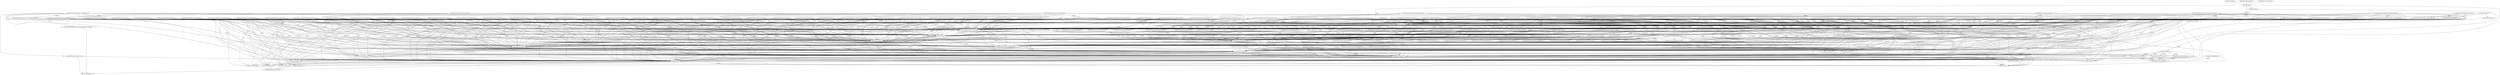 digraph "Credo" {
  "lib/credo.ex"
  "lib/credo.ex" -> "lib/credo/execution.ex"
  "lib/credo/execution.ex" -> "lib/credo.ex"
  "lib/credo/execution.ex" -> "lib/credo/check/params.ex"
  "lib/credo/execution.ex" -> "lib/credo/cli/command/categories/categories_command.ex"
  "lib/credo/cli/command/categories/categories_command.ex" -> "lib/credo/cli/command.ex" [label="(compile)"]
  "lib/credo/cli/command.ex" -> "lib/credo/execution.ex"
  "lib/credo/cli/command/categories/categories_command.ex" -> "lib/credo/cli/command/categories/categories_output.ex"
  "lib/credo/cli/command/categories/categories_output.ex" -> "lib/credo/cli/command/categories/output/default.ex"
  "lib/credo/cli/command/categories/output/default.ex" -> "lib/credo/cli/output.ex"
  "lib/credo/cli/output.ex" -> "lib/credo/cli/output/ui.ex"
  "lib/credo/cli/output/ui.ex" -> "lib/credo/cli/output/shell.ex" [label="(compile)"]
  "lib/credo/cli/output.ex" -> "lib/credo/execution.ex" [label="(export)"]
  "lib/credo/cli/command/categories/output/default.ex" -> "lib/credo/cli/output/ui.ex"
  "lib/credo/cli/command/categories/categories_output.ex" -> "lib/credo/cli/command/categories/output/json.ex"
  "lib/credo/cli/command/categories/output/json.ex" -> "lib/credo/cli/output/formatter/json.ex"
  "lib/credo/cli/output/formatter/json.ex" -> "lib/credo/cli/output/ui.ex"
  "lib/credo/cli/output/formatter/json.ex" -> "lib/credo/issue.ex" [label="(export)"]
  "lib/credo/cli/command/categories/categories_output.ex" -> "lib/credo/cli/output/format_delegator.ex" [label="(compile)"]
  "lib/credo/cli/command/categories/categories_output.ex" -> "lib/credo/execution.ex" [label="(export)"]
  "lib/credo/cli/command/categories/categories_command.ex" -> "lib/credo/execution/task.ex"
  "lib/credo/execution/task.ex" -> "lib/credo/execution.ex" [label="(export)"]
  "lib/credo/execution/task.ex" -> "lib/credo/execution/execution_timing.ex"
  "lib/credo/execution/execution_timing.ex" -> "lib/credo/execution.ex" [label="(export)"]
  "lib/credo/execution.ex" -> "lib/credo/cli/command/diff/diff_command.ex"
  "lib/credo/cli/command/diff/diff_command.ex" -> "lib/credo.ex"
  "lib/credo/cli/command/diff/diff_command.ex" -> "lib/credo/cli/command.ex" [label="(compile)"]
  "lib/credo/cli/command/diff/diff_command.ex" -> "lib/credo/cli/command/diff/diff_output.ex"
  "lib/credo/cli/command/diff/diff_output.ex" -> "lib/credo/cli/command/diff/output/default.ex"
  "lib/credo/cli/command/diff/output/default.ex" -> "lib/credo/cli/command/diff/diff_command.ex"
  "lib/credo/cli/command/diff/output/default.ex" -> "lib/credo/cli/command/diff/diff_summary.ex"
  "lib/credo/cli/command/diff/diff_summary.ex" -> "lib/credo/cli/output.ex"
  "lib/credo/cli/command/diff/diff_summary.ex" -> "lib/credo/cli/output/ui.ex"
  "lib/credo/cli/command/diff/diff_summary.ex" -> "lib/credo/execution.ex" [label="(export)"]
  "lib/credo/cli/command/diff/output/default.ex" -> "lib/credo/cli/filename.ex"
  "lib/credo/cli/command/diff/output/default.ex" -> "lib/credo/cli/output.ex"
  "lib/credo/cli/command/diff/output/default.ex" -> "lib/credo/cli/output/ui.ex"
  "lib/credo/cli/command/diff/output/default.ex" -> "lib/credo/cli/sorter.ex"
  "lib/credo/cli/command/diff/output/default.ex" -> "lib/credo/execution.ex" [label="(export)"]
  "lib/credo/cli/command/diff/output/default.ex" -> "lib/credo/issue.ex" [label="(export)"]
  "lib/credo/cli/command/diff/output/default.ex" -> "lib/credo/source_file.ex"
  "lib/credo/source_file.ex" -> "lib/credo/code.ex"
  "lib/credo/code.ex" -> "lib/credo/code/charlists.ex"
  "lib/credo/code/charlists.ex" -> "lib/credo/code/interpolation_helper.ex"
  "lib/credo/code/interpolation_helper.ex" -> "lib/credo/code.ex"
  "lib/credo/code/interpolation_helper.ex" -> "lib/credo/code/token.ex"
  "lib/credo/code/charlists.ex" -> "lib/credo/source_file.ex"
  "lib/credo/code.ex" -> "lib/credo/code/heredocs.ex"
  "lib/credo/code/heredocs.ex" -> "lib/credo/code/interpolation_helper.ex"
  "lib/credo/code/heredocs.ex" -> "lib/credo/source_file.ex"
  "lib/credo/code.ex" -> "lib/credo/code/sigils.ex"
  "lib/credo/code/sigils.ex" -> "lib/credo/code/interpolation_helper.ex"
  "lib/credo/code/sigils.ex" -> "lib/credo/source_file.ex"
  "lib/credo/code.ex" -> "lib/credo/code/strings.ex"
  "lib/credo/code/strings.ex" -> "lib/credo/code/interpolation_helper.ex"
  "lib/credo/code/strings.ex" -> "lib/credo/source_file.ex"
  "lib/credo/code.ex" -> "lib/credo/issue.ex" [label="(export)"]
  "lib/credo/code.ex" -> "lib/credo/source_file.ex" [label="(export)"]
  "lib/credo/source_file.ex" -> "lib/credo/service/source_file_ast.ex"
  "lib/credo/service/source_file_ast.ex" -> "lib/credo/service/ets_table_helper.ex" [label="(compile)"]
  "lib/credo/source_file.ex" -> "lib/credo/service/source_file_lines.ex"
  "lib/credo/service/source_file_lines.ex" -> "lib/credo/service/ets_table_helper.ex" [label="(compile)"]
  "lib/credo/source_file.ex" -> "lib/credo/service/source_file_source.ex"
  "lib/credo/service/source_file_source.ex" -> "lib/credo/service/ets_table_helper.ex" [label="(compile)"]
  "lib/credo/cli/command/diff/diff_output.ex" -> "lib/credo/cli/command/diff/output/flycheck.ex"
  "lib/credo/cli/command/diff/output/flycheck.ex" -> "lib/credo/cli/output/formatter/flycheck.ex"
  "lib/credo/cli/output/formatter/flycheck.ex" -> "lib/credo/cli/filename.ex"
  "lib/credo/cli/output/formatter/flycheck.ex" -> "lib/credo/cli/output.ex"
  "lib/credo/cli/output/formatter/flycheck.ex" -> "lib/credo/cli/output/ui.ex"
  "lib/credo/cli/output/formatter/flycheck.ex" -> "lib/credo/issue.ex" [label="(export)"]
  "lib/credo/cli/command/diff/output/flycheck.ex" -> "lib/credo/execution.ex"
  "lib/credo/cli/command/diff/diff_output.ex" -> "lib/credo/cli/command/diff/output/json.ex"
  "lib/credo/cli/command/diff/output/json.ex" -> "lib/credo/cli/output/formatter/json.ex"
  "lib/credo/cli/command/diff/output/json.ex" -> "lib/credo/execution.ex"
  "lib/credo/cli/command/diff/diff_output.ex" -> "lib/credo/cli/command/diff/output/oneline.ex"
  "lib/credo/cli/command/diff/output/oneline.ex" -> "lib/credo/cli/output/formatter/oneline.ex"
  "lib/credo/cli/output/formatter/oneline.ex" -> "lib/credo/cli/filename.ex"
  "lib/credo/cli/output/formatter/oneline.ex" -> "lib/credo/cli/output.ex"
  "lib/credo/cli/output/formatter/oneline.ex" -> "lib/credo/cli/output/ui.ex"
  "lib/credo/cli/output/formatter/oneline.ex" -> "lib/credo/issue.ex" [label="(export)"]
  "lib/credo/cli/command/diff/output/oneline.ex" -> "lib/credo/execution.ex"
  "lib/credo/cli/command/diff/diff_output.ex" -> "lib/credo/cli/output/format_delegator.ex" [label="(compile)"]
  "lib/credo/cli/command/diff/diff_output.ex" -> "lib/credo/cli/output/ui.ex"
  "lib/credo/cli/command/diff/diff_output.ex" -> "lib/credo/execution.ex" [label="(export)"]
  "lib/credo/cli/command/diff/diff_command.ex" -> "lib/credo/cli/output/shell.ex"
  "lib/credo/cli/command/diff/diff_command.ex" -> "lib/credo/cli/task/load_and_validate_source_files.ex"
  "lib/credo/cli/task/load_and_validate_source_files.ex" -> "lib/credo/cli/output.ex"
  "lib/credo/cli/task/load_and_validate_source_files.ex" -> "lib/credo/execution.ex" [label="(export)"]
  "lib/credo/cli/task/load_and_validate_source_files.ex" -> "lib/credo/execution/task.ex" [label="(compile)"]
  "lib/credo/cli/task/load_and_validate_source_files.ex" -> "lib/credo/sources.ex"
  "lib/credo/sources.ex" -> "lib/credo/execution.ex" [label="(export)"]
  "lib/credo/sources.ex" -> "lib/credo/source_file.ex"
  "lib/credo/cli/command/diff/diff_command.ex" -> "lib/credo/cli/task/prepare_checks_to_run.ex"
  "lib/credo/cli/task/prepare_checks_to_run.ex" -> "lib/credo/check/config_comment_finder.ex"
  "lib/credo/check/config_comment_finder.ex" -> "lib/credo/check/config_comment.ex"
  "lib/credo/check/config_comment.ex" -> "lib/credo/issue.ex" [label="(export)"]
  "lib/credo/check/config_comment_finder.ex" -> "lib/credo/code.ex"
  "lib/credo/check/config_comment_finder.ex" -> "lib/credo/source_file.ex"
  "lib/credo/cli/task/prepare_checks_to_run.ex" -> "lib/credo/check/params.ex"
  "lib/credo/cli/task/prepare_checks_to_run.ex" -> "lib/credo/execution.ex" [label="(export)"]
  "lib/credo/cli/task/prepare_checks_to_run.ex" -> "lib/credo/execution/task.ex" [label="(compile)"]
  "lib/credo/cli/task/prepare_checks_to_run.ex" -> "lib/credo/priority.ex"
  "lib/credo/priority.ex" -> "lib/credo/code.ex"
  "lib/credo/priority.ex" -> "lib/credo/code/module.ex"
  "lib/credo/code/module.ex" -> "lib/credo/code.ex"
  "lib/credo/code/module.ex" -> "lib/credo/code/block.ex"
  "lib/credo/code/module.ex" -> "lib/credo/code/name.ex"
  "lib/credo/priority.ex" -> "lib/credo/code/parameters.ex"
  "lib/credo/priority.ex" -> "lib/credo/code/scope.ex"
  "lib/credo/code/scope.ex" -> "lib/credo/code/module.ex"
  "lib/credo/code/scope.ex" -> "lib/credo/code/name.ex"
  "lib/credo/priority.ex" -> "lib/credo/source_file.ex" [label="(export)"]
  "lib/credo/cli/command/diff/diff_command.ex" -> "lib/credo/cli/task/run_checks.ex"
  "lib/credo/cli/task/run_checks.ex" -> "lib/credo/check/runner.ex"
  "lib/credo/check/runner.ex" -> "lib/credo/check/params.ex"
  "lib/credo/check/runner.ex" -> "lib/credo/check/worker.ex"
  "lib/credo/check/runner.ex" -> "lib/credo/cli/output/ui.ex"
  "lib/credo/check/runner.ex" -> "lib/credo/execution.ex" [label="(export)"]
  "lib/credo/check/runner.ex" -> "lib/credo/execution/execution_timing.ex"
  "lib/credo/check/runner.ex" -> "lib/credo/source_file.ex" [label="(export)"]
  "lib/credo/check/runner.ex" -> "lib/credo/sources.ex"
  "lib/credo/cli/task/run_checks.ex" -> "lib/credo/execution.ex" [label="(export)"]
  "lib/credo/cli/task/run_checks.ex" -> "lib/credo/execution/task.ex" [label="(compile)"]
  "lib/credo/cli/command/diff/diff_command.ex" -> "lib/credo/cli/task/set_relevant_issues.ex"
  "lib/credo/cli/task/set_relevant_issues.ex" -> "lib/credo/cli/filter.ex"
  "lib/credo/cli/filter.ex" -> "lib/credo/check/config_comment.ex"
  "lib/credo/cli/filter.ex" -> "lib/credo/execution.ex"
  "lib/credo/cli/filter.ex" -> "lib/credo/issue.ex" [label="(export)"]
  "lib/credo/cli/filter.ex" -> "lib/credo/source_file.ex" [label="(export)"]
  "lib/credo/cli/task/set_relevant_issues.ex" -> "lib/credo/execution.ex" [label="(export)"]
  "lib/credo/cli/task/set_relevant_issues.ex" -> "lib/credo/execution/task.ex" [label="(compile)"]
  "lib/credo/cli/command/diff/diff_command.ex" -> "lib/credo/execution.ex" [label="(export)"]
  "lib/credo/cli/command/diff/diff_command.ex" -> "lib/credo/execution/task.ex" [label="(compile)"]
  "lib/credo/cli/command/diff/diff_command.ex" -> "lib/credo/issue.ex" [label="(export)"]
  "lib/credo/execution.ex" -> "lib/credo/cli/command/explain/explain_command.ex"
  "lib/credo/cli/command/explain/explain_command.ex" -> "lib/credo/check.ex"
  "lib/credo/check.ex" -> "lib/credo/check/params.ex"
  "lib/credo/check.ex" -> "lib/credo/code/scope.ex"
  "lib/credo/check.ex" -> "lib/credo/execution.ex"
  "lib/credo/check.ex" -> "lib/credo/issue.ex" [label="(export)"]
  "lib/credo/check.ex" -> "lib/credo/issue_meta.ex"
  "lib/credo/issue_meta.ex" -> "lib/credo/source_file.ex" [label="(export)"]
  "lib/credo/check.ex" -> "lib/credo/priority.ex"
  "lib/credo/check.ex" -> "lib/credo/service/source_file_scopes.ex"
  "lib/credo/service/source_file_scopes.ex" -> "lib/credo/service/ets_table_helper.ex" [label="(compile)"]
  "lib/credo/check.ex" -> "lib/credo/severity.ex"
  "lib/credo/check.ex" -> "lib/credo/source_file.ex" [label="(export)"]
  "lib/credo/cli/command/explain/explain_command.ex" -> "lib/credo/cli/command.ex" [label="(compile)"]
  "lib/credo/cli/command/explain/explain_command.ex" -> "lib/credo/cli/command/explain/explain_output.ex"
  "lib/credo/cli/command/explain/explain_output.ex" -> "lib/credo/cli/command/explain/output/default.ex"
  "lib/credo/cli/command/explain/output/default.ex" -> "lib/credo/cli/output.ex"
  "lib/credo/cli/command/explain/output/default.ex" -> "lib/credo/cli/output/ui.ex"
  "lib/credo/cli/command/explain/output/default.ex" -> "lib/credo/code/scope.ex"
  "lib/credo/cli/command/explain/explain_output.ex" -> "lib/credo/cli/command/explain/output/json.ex"
  "lib/credo/cli/command/explain/output/json.ex" -> "lib/credo/cli/output/formatter/json.ex"
  "lib/credo/cli/command/explain/explain_output.ex" -> "lib/credo/cli/output/format_delegator.ex" [label="(compile)"]
  "lib/credo/cli/command/explain/explain_output.ex" -> "lib/credo/cli/output/ui.ex"
  "lib/credo/cli/command/explain/explain_output.ex" -> "lib/credo/execution.ex" [label="(export)"]
  "lib/credo/cli/command/explain/explain_command.ex" -> "lib/credo/cli/filename.ex"
  "lib/credo/cli/command/explain/explain_command.ex" -> "lib/credo/cli/task/load_and_validate_source_files.ex"
  "lib/credo/cli/command/explain/explain_command.ex" -> "lib/credo/cli/task/prepare_checks_to_run.ex"
  "lib/credo/cli/command/explain/explain_command.ex" -> "lib/credo/cli/task/run_checks.ex"
  "lib/credo/cli/command/explain/explain_command.ex" -> "lib/credo/cli/task/set_relevant_issues.ex"
  "lib/credo/cli/command/explain/explain_command.ex" -> "lib/credo/execution.ex" [label="(export)"]
  "lib/credo/cli/command/explain/explain_command.ex" -> "lib/credo/execution/task.ex"
  "lib/credo/cli/command/explain/explain_command.ex" -> "lib/credo/issue.ex" [label="(export)"]
  "lib/credo/cli/command/explain/explain_command.ex" -> "lib/credo/source_file.ex"
  "lib/credo/execution.ex" -> "lib/credo/cli/command/gen.check.ex"
  "lib/credo/cli/command/gen.check.ex" -> "lib/credo/cli/command.ex" [label="(compile)"]
  "lib/credo/cli/command/gen.check.ex" -> "lib/credo/cli/output/ui.ex"
  "lib/credo/cli/command/gen.check.ex" -> "lib/credo/execution/task.ex"
  "lib/credo/execution.ex" -> "lib/credo/cli/command/gen.config.ex"
  "lib/credo/cli/command/gen.config.ex" -> "lib/credo/cli/command.ex" [label="(compile)"]
  "lib/credo/cli/command/gen.config.ex" -> "lib/credo/cli/output/ui.ex"
  "lib/credo/cli/command/gen.config.ex" -> "lib/credo/execution/task.ex"
  "lib/credo/execution.ex" -> "lib/credo/cli/command/help.ex"
  "lib/credo/cli/command/help.ex" -> "lib/credo.ex"
  "lib/credo/cli/command/help.ex" -> "lib/credo/cli/command.ex" [label="(compile)"]
  "lib/credo/cli/command/help.ex" -> "lib/credo/cli/output/ui.ex"
  "lib/credo/cli/command/help.ex" -> "lib/credo/cli/sorter.ex"
  "lib/credo/cli/command/help.ex" -> "lib/credo/execution.ex"
  "lib/credo/cli/command/help.ex" -> "lib/credo/execution/task.ex"
  "lib/credo/execution.ex" -> "lib/credo/cli/command/info/info_command.ex"
  "lib/credo/cli/command/info/info_command.ex" -> "lib/credo.ex"
  "lib/credo/cli/command/info/info_command.ex" -> "lib/credo/cli/command.ex" [label="(compile)"]
  "lib/credo/cli/command/info/info_command.ex" -> "lib/credo/cli/command/info/info_output.ex"
  "lib/credo/cli/command/info/info_output.ex" -> "lib/credo/cli/command/info/output/default.ex"
  "lib/credo/cli/command/info/output/default.ex" -> "lib/credo/cli/output/ui.ex"
  "lib/credo/cli/command/info/output/default.ex" -> "lib/credo/execution.ex" [label="(export)"]
  "lib/credo/cli/command/info/info_output.ex" -> "lib/credo/cli/command/info/output/json.ex"
  "lib/credo/cli/command/info/output/json.ex" -> "lib/credo/cli/output/formatter/json.ex"
  "lib/credo/cli/command/info/output/json.ex" -> "lib/credo/execution.ex" [label="(export)"]
  "lib/credo/cli/command/info/info_output.ex" -> "lib/credo/cli/output/format_delegator.ex" [label="(compile)"]
  "lib/credo/cli/command/info/info_output.ex" -> "lib/credo/cli/output/ui.ex"
  "lib/credo/cli/command/info/info_output.ex" -> "lib/credo/execution.ex" [label="(export)"]
  "lib/credo/cli/command/info/info_command.ex" -> "lib/credo/cli/task/load_and_validate_source_files.ex"
  "lib/credo/cli/command/info/info_command.ex" -> "lib/credo/cli/task/prepare_checks_to_run.ex"
  "lib/credo/cli/command/info/info_command.ex" -> "lib/credo/execution.ex" [label="(export)"]
  "lib/credo/cli/command/info/info_command.ex" -> "lib/credo/execution/task.ex"
  "lib/credo/execution.ex" -> "lib/credo/cli/command/list/list_command.ex"
  "lib/credo/cli/command/list/list_command.ex" -> "lib/credo/cli/command.ex" [label="(compile)"]
  "lib/credo/cli/command/list/list_command.ex" -> "lib/credo/cli/command/list/list_output.ex"
  "lib/credo/cli/command/list/list_output.ex" -> "lib/credo/cli/command/list/output/default.ex"
  "lib/credo/cli/command/list/output/default.ex" -> "lib/credo/cli/filename.ex"
  "lib/credo/cli/command/list/output/default.ex" -> "lib/credo/cli/output.ex"
  "lib/credo/cli/command/list/output/default.ex" -> "lib/credo/cli/output/summary.ex"
  "lib/credo/cli/output/summary.ex" -> "lib/credo/cli/output.ex"
  "lib/credo/cli/output/summary.ex" -> "lib/credo/cli/output/ui.ex"
  "lib/credo/cli/output/summary.ex" -> "lib/credo/code.ex"
  "lib/credo/cli/output/summary.ex" -> "lib/credo/execution.ex" [label="(export)"]
  "lib/credo/cli/output/summary.ex" -> "lib/credo/source_file.ex" [label="(export)"]
  "lib/credo/cli/command/list/output/default.ex" -> "lib/credo/cli/output/ui.ex"
  "lib/credo/cli/command/list/output/default.ex" -> "lib/credo/code/scope.ex"
  "lib/credo/cli/command/list/output/default.ex" -> "lib/credo/execution.ex"
  "lib/credo/cli/command/list/output/default.ex" -> "lib/credo/issue.ex" [label="(export)"]
  "lib/credo/cli/command/list/output/default.ex" -> "lib/credo/source_file.ex" [label="(export)"]
  "lib/credo/cli/command/list/list_output.ex" -> "lib/credo/cli/command/list/output/flycheck.ex"
  "lib/credo/cli/command/list/output/flycheck.ex" -> "lib/credo/cli/output/formatter/flycheck.ex"
  "lib/credo/cli/command/list/output/flycheck.ex" -> "lib/credo/execution.ex"
  "lib/credo/cli/command/list/list_output.ex" -> "lib/credo/cli/command/list/output/json.ex"
  "lib/credo/cli/command/list/output/json.ex" -> "lib/credo/cli/output/formatter/json.ex"
  "lib/credo/cli/command/list/output/json.ex" -> "lib/credo/execution.ex"
  "lib/credo/cli/command/list/list_output.ex" -> "lib/credo/cli/command/list/output/oneline.ex"
  "lib/credo/cli/command/list/output/oneline.ex" -> "lib/credo/cli/output/formatter/oneline.ex"
  "lib/credo/cli/command/list/output/oneline.ex" -> "lib/credo/execution.ex"
  "lib/credo/cli/command/list/list_output.ex" -> "lib/credo/cli/output/format_delegator.ex" [label="(compile)"]
  "lib/credo/cli/command/list/list_output.ex" -> "lib/credo/cli/output/ui.ex"
  "lib/credo/cli/command/list/list_output.ex" -> "lib/credo/execution.ex" [label="(export)"]
  "lib/credo/cli/command/list/list_command.ex" -> "lib/credo/cli/filter.ex"
  "lib/credo/cli/command/list/list_command.ex" -> "lib/credo/cli/task/load_and_validate_source_files.ex"
  "lib/credo/cli/command/list/list_command.ex" -> "lib/credo/cli/task/prepare_checks_to_run.ex"
  "lib/credo/cli/command/list/list_command.ex" -> "lib/credo/cli/task/run_checks.ex"
  "lib/credo/cli/command/list/list_command.ex" -> "lib/credo/cli/task/set_relevant_issues.ex"
  "lib/credo/cli/command/list/list_command.ex" -> "lib/credo/execution.ex" [label="(export)"]
  "lib/credo/cli/command/list/list_command.ex" -> "lib/credo/execution/task.ex" [label="(compile)"]
  "lib/credo/execution.ex" -> "lib/credo/cli/command/suggest/suggest_command.ex"
  "lib/credo/cli/command/suggest/suggest_command.ex" -> "lib/credo/check/params.ex"
  "lib/credo/cli/command/suggest/suggest_command.ex" -> "lib/credo/cli/command.ex" [label="(compile)"]
  "lib/credo/cli/command/suggest/suggest_command.ex" -> "lib/credo/cli/command/suggest/suggest_output.ex"
  "lib/credo/cli/command/suggest/suggest_output.ex" -> "lib/credo/cli/command/suggest/output/default.ex"
  "lib/credo/cli/command/suggest/output/default.ex" -> "lib/credo/cli/filename.ex"
  "lib/credo/cli/command/suggest/output/default.ex" -> "lib/credo/cli/output.ex"
  "lib/credo/cli/command/suggest/output/default.ex" -> "lib/credo/cli/output/summary.ex"
  "lib/credo/cli/command/suggest/output/default.ex" -> "lib/credo/cli/output/ui.ex"
  "lib/credo/cli/command/suggest/output/default.ex" -> "lib/credo/cli/sorter.ex"
  "lib/credo/cli/command/suggest/output/default.ex" -> "lib/credo/execution.ex" [label="(export)"]
  "lib/credo/cli/command/suggest/output/default.ex" -> "lib/credo/issue.ex" [label="(export)"]
  "lib/credo/cli/command/suggest/output/default.ex" -> "lib/credo/source_file.ex"
  "lib/credo/cli/command/suggest/suggest_output.ex" -> "lib/credo/cli/command/suggest/output/flycheck.ex"
  "lib/credo/cli/command/suggest/output/flycheck.ex" -> "lib/credo/cli/output/formatter/flycheck.ex"
  "lib/credo/cli/command/suggest/output/flycheck.ex" -> "lib/credo/execution.ex"
  "lib/credo/cli/command/suggest/suggest_output.ex" -> "lib/credo/cli/command/suggest/output/json.ex"
  "lib/credo/cli/command/suggest/output/json.ex" -> "lib/credo/cli/output/formatter/json.ex"
  "lib/credo/cli/command/suggest/output/json.ex" -> "lib/credo/execution.ex"
  "lib/credo/cli/command/suggest/suggest_output.ex" -> "lib/credo/cli/command/suggest/output/oneline.ex"
  "lib/credo/cli/command/suggest/output/oneline.ex" -> "lib/credo/cli/output/formatter/oneline.ex"
  "lib/credo/cli/command/suggest/output/oneline.ex" -> "lib/credo/execution.ex"
  "lib/credo/cli/command/suggest/suggest_output.ex" -> "lib/credo/cli/output/format_delegator.ex" [label="(compile)"]
  "lib/credo/cli/command/suggest/suggest_output.ex" -> "lib/credo/cli/output/ui.ex"
  "lib/credo/cli/command/suggest/suggest_output.ex" -> "lib/credo/execution.ex" [label="(export)"]
  "lib/credo/cli/command/suggest/suggest_command.ex" -> "lib/credo/cli/task/load_and_validate_source_files.ex"
  "lib/credo/cli/command/suggest/suggest_command.ex" -> "lib/credo/cli/task/prepare_checks_to_run.ex"
  "lib/credo/cli/command/suggest/suggest_command.ex" -> "lib/credo/cli/task/run_checks.ex"
  "lib/credo/cli/command/suggest/suggest_command.ex" -> "lib/credo/cli/task/set_relevant_issues.ex"
  "lib/credo/cli/command/suggest/suggest_command.ex" -> "lib/credo/execution.ex" [label="(export)"]
  "lib/credo/cli/command/suggest/suggest_command.ex" -> "lib/credo/execution/task.ex" [label="(compile)"]
  "lib/credo/execution.ex" -> "lib/credo/cli/command/version.ex"
  "lib/credo/cli/command/version.ex" -> "lib/credo.ex"
  "lib/credo/cli/command/version.ex" -> "lib/credo/cli/command.ex" [label="(compile)"]
  "lib/credo/cli/command/version.ex" -> "lib/credo/cli/output/ui.ex"
  "lib/credo/cli/command/version.ex" -> "lib/credo/execution/task.ex"
  "lib/credo/execution.ex" -> "lib/credo/execution/execution_config_files.ex"
  "lib/credo/execution/execution_config_files.ex" -> "lib/credo/execution.ex" [label="(export)"]
  "lib/credo/execution.ex" -> "lib/credo/execution/execution_issues.ex"
  "lib/credo/execution/execution_issues.ex" -> "lib/credo/execution.ex" [label="(export)"]
  "lib/credo/execution/execution_issues.ex" -> "lib/credo/issue.ex" [label="(export)"]
  "lib/credo/execution/execution_issues.ex" -> "lib/credo/source_file.ex" [label="(export)"]
  "lib/credo/execution.ex" -> "lib/credo/execution/execution_source_files.ex"
  "lib/credo/execution/execution_source_files.ex" -> "lib/credo/execution.ex" [label="(export)"]
  "lib/credo/execution.ex" -> "lib/credo/execution/execution_timing.ex"
  "lib/credo/execution.ex" -> "lib/credo/execution/task.ex"
  "lib/credo/execution.ex" -> "lib/credo/execution/task/append_default_config.ex" [label="(compile)"]
  "lib/credo/execution/task/append_default_config.ex" -> "lib/credo/execution.ex" [label="(export)"]
  "lib/credo/execution/task/append_default_config.ex" -> "lib/credo/execution/task.ex" [label="(compile)"]
  "lib/credo/execution.ex" -> "lib/credo/execution/task/assign_exit_status_for_issues.ex" [label="(compile)"]
  "lib/credo/execution/task/assign_exit_status_for_issues.ex" -> "lib/credo/execution.ex" [label="(export)"]
  "lib/credo/execution/task/assign_exit_status_for_issues.ex" -> "lib/credo/execution/task.ex" [label="(compile)"]
  "lib/credo/execution.ex" -> "lib/credo/execution/task/convert_cli_options_to_config.ex" [label="(compile)"]
  "lib/credo/execution/task/convert_cli_options_to_config.ex" -> "lib/credo/cli/output/ui.ex"
  "lib/credo/execution/task/convert_cli_options_to_config.ex" -> "lib/credo/code.ex"
  "lib/credo/execution/task/convert_cli_options_to_config.ex" -> "lib/credo/config_builder.ex"
  "lib/credo/config_builder.ex" -> "lib/credo/cli/filename.ex"
  "lib/credo/config_builder.ex" -> "lib/credo/cli/options.ex" [label="(export)"]
  "lib/credo/cli/options.ex" -> "lib/credo/priority.ex"
  "lib/credo/config_builder.ex" -> "lib/credo/config_file.ex" [label="(export)"]
  "lib/credo/config_file.ex" -> "lib/credo/execution.ex"
  "lib/credo/config_file.ex" -> "lib/credo/exs_loader.ex"
  "lib/credo/config_builder.ex" -> "lib/credo/execution.ex" [label="(export)"]
  "lib/credo/execution/task/convert_cli_options_to_config.ex" -> "lib/credo/execution.ex" [label="(export)"]
  "lib/credo/execution/task/convert_cli_options_to_config.ex" -> "lib/credo/execution/task.ex" [label="(compile)"]
  "lib/credo/execution.ex" -> "lib/credo/execution/task/determine_command.ex" [label="(compile)"]
  "lib/credo/execution/task/determine_command.ex" -> "lib/credo/cli/options.ex" [label="(export)"]
  "lib/credo/execution/task/determine_command.ex" -> "lib/credo/execution.ex" [label="(export)"]
  "lib/credo/execution/task/determine_command.ex" -> "lib/credo/execution/task.ex" [label="(compile)"]
  "lib/credo/execution.ex" -> "lib/credo/execution/task/initialize_plugins.ex" [label="(compile)"]
  "lib/credo/execution/task/initialize_plugins.ex" -> "lib/credo/execution.ex"
  "lib/credo/execution.ex" -> "lib/credo/execution/task/parse_options.ex" [label="(compile)"]
  "lib/credo/execution/task/parse_options.ex" -> "lib/credo/cli/options.ex"
  "lib/credo/execution/task/parse_options.ex" -> "lib/credo/cli/output/ui.ex"
  "lib/credo/execution/task/parse_options.ex" -> "lib/credo/execution.ex" [label="(export)"]
  "lib/credo/execution/task/parse_options.ex" -> "lib/credo/execution/task.ex" [label="(compile)"]
  "lib/credo/execution.ex" -> "lib/credo/execution/task/require_requires.ex" [label="(compile)"]
  "lib/credo/execution/task/require_requires.ex" -> "lib/credo/execution.ex" [label="(export)"]
  "lib/credo/execution/task/require_requires.ex" -> "lib/credo/execution/task.ex" [label="(compile)"]
  "lib/credo/execution/task/require_requires.ex" -> "lib/credo/sources.ex"
  "lib/credo/execution.ex" -> "lib/credo/execution/task/run_command.ex" [label="(compile)"]
  "lib/credo/execution/task/run_command.ex" -> "lib/credo/execution.ex" [label="(export)"]
  "lib/credo/execution/task/run_command.ex" -> "lib/credo/execution/task.ex" [label="(compile)"]
  "lib/credo/execution.ex" -> "lib/credo/execution/task/set_default_command.ex" [label="(compile)"]
  "lib/credo/execution/task/set_default_command.ex" -> "lib/credo/cli/filename.ex"
  "lib/credo/execution/task/set_default_command.ex" -> "lib/credo/cli/options.ex" [label="(export)"]
  "lib/credo/execution/task/set_default_command.ex" -> "lib/credo/execution.ex" [label="(export)"]
  "lib/credo/execution/task/set_default_command.ex" -> "lib/credo/execution/task.ex" [label="(compile)"]
  "lib/credo/execution.ex" -> "lib/credo/execution/task/use_colors.ex" [label="(compile)"]
  "lib/credo/execution/task/use_colors.ex" -> "lib/credo/cli/output/ui.ex"
  "lib/credo/execution/task/use_colors.ex" -> "lib/credo/execution.ex" [label="(export)"]
  "lib/credo/execution/task/use_colors.ex" -> "lib/credo/execution/task.ex" [label="(compile)"]
  "lib/credo/execution.ex" -> "lib/credo/execution/task/validate_config.ex" [label="(compile)"]
  "lib/credo/execution/task/validate_config.ex" -> "lib/credo/check.ex"
  "lib/credo/execution/task/validate_config.ex" -> "lib/credo/check/params.ex"
  "lib/credo/execution/task/validate_config.ex" -> "lib/credo/cli/output/ui.ex"
  "lib/credo/execution/task/validate_config.ex" -> "lib/credo/execution.ex" [label="(export)"]
  "lib/credo/execution/task/validate_config.ex" -> "lib/credo/execution/task.ex" [label="(compile)"]
  "lib/credo/execution.ex" -> "lib/credo/execution/task/validate_options.ex" [label="(compile)"]
  "lib/credo/execution/task/validate_options.ex" -> "lib/credo/cli/options.ex" [label="(export)"]
  "lib/credo/execution/task/validate_options.ex" -> "lib/credo/cli/output/ui.ex"
  "lib/credo/execution/task/validate_options.ex" -> "lib/credo/execution.ex" [label="(export)"]
  "lib/credo/execution/task/validate_options.ex" -> "lib/credo/execution/task.ex" [label="(compile)"]
  "lib/credo.ex" -> "lib/credo/execution/task/write_debug_report.ex"
  "lib/credo/execution/task/write_debug_report.ex" -> "lib/credo/cli/output/ui.ex"
  "lib/credo/execution/task/write_debug_report.ex" -> "lib/credo/execution.ex" [label="(export)"]
  "lib/credo/execution/task/write_debug_report.ex" -> "lib/credo/execution/execution_timing.ex"
  "lib/credo/execution/task/write_debug_report.ex" -> "lib/credo/execution/task.ex" [label="(compile)"]
  "lib/credo/application.ex"
  "lib/credo/application.ex" -> "lib/credo/cli/output/shell.ex" [label="(compile)"]
  "lib/credo/application.ex" -> "lib/credo/service/source_file_ast.ex" [label="(compile)"]
  "lib/credo/application.ex" -> "lib/credo/service/source_file_lines.ex" [label="(compile)"]
  "lib/credo/application.ex" -> "lib/credo/service/source_file_scopes.ex" [label="(compile)"]
  "lib/credo/application.ex" -> "lib/credo/service/source_file_source.ex" [label="(compile)"]
  "lib/credo/check.ex"
  "lib/credo/check/config_comment.ex"
  "lib/credo/check/config_comment_finder.ex"
  "lib/credo/check/consistency/collector.ex"
  "lib/credo/check/consistency/collector.ex" -> "lib/credo/execution/execution_issues.ex"
  "lib/credo/check/consistency/collector.ex" -> "lib/credo/issue.ex" [label="(export)"]
  "lib/credo/check/consistency/collector.ex" -> "lib/credo/source_file.ex"
  "lib/credo/check/consistency/exception_names.ex"
  "lib/credo/check/consistency/exception_names.ex" -> "lib/credo/check.ex" [label="(compile)"]
  "lib/credo/check/consistency/exception_names.ex" -> "lib/credo/check/consistency/exception_names/collector.ex" [label="(compile)"]
  "lib/credo/check/consistency/exception_names/collector.ex" -> "lib/credo/check/consistency/collector.ex" [label="(compile)"]
  "lib/credo/check/consistency/exception_names/collector.ex" -> "lib/credo/code.ex"
  "lib/credo/check/consistency/exception_names/collector.ex" -> "lib/credo/code/module.ex"
  "lib/credo/check/consistency/exception_names/collector.ex" -> "lib/credo/code/name.ex"
  "lib/credo/check/consistency/exception_names/collector.ex" -> "lib/credo/execution.ex"
  "lib/credo/check/consistency/exception_names/collector.ex" -> "lib/credo/source_file.ex"
  "lib/credo/check/consistency/exception_names.ex" -> "lib/credo/cli/output/ui.ex"
  "lib/credo/check/consistency/exception_names.ex" -> "lib/credo/execution.ex" [label="(export)"]
  "lib/credo/check/consistency/exception_names.ex" -> "lib/credo/execution/execution_issues.ex"
  "lib/credo/check/consistency/exception_names.ex" -> "lib/credo/execution/execution_timing.ex"
  "lib/credo/check/consistency/exception_names.ex" -> "lib/credo/issue_meta.ex"
  "lib/credo/check/consistency/exception_names.ex" -> "lib/credo/source_file.ex" [label="(export)"]
  "lib/credo/check/consistency/exception_names/collector.ex"
  "lib/credo/check/consistency/line_endings.ex"
  "lib/credo/check/consistency/line_endings.ex" -> "lib/credo/check.ex" [label="(compile)"]
  "lib/credo/check/consistency/line_endings.ex" -> "lib/credo/check/consistency/line_endings/collector.ex" [label="(compile)"]
  "lib/credo/check/consistency/line_endings/collector.ex" -> "lib/credo/check/consistency/collector.ex" [label="(compile)"]
  "lib/credo/check/consistency/line_endings/collector.ex" -> "lib/credo/execution.ex"
  "lib/credo/check/consistency/line_endings/collector.ex" -> "lib/credo/source_file.ex"
  "lib/credo/check/consistency/line_endings.ex" -> "lib/credo/cli/output/ui.ex"
  "lib/credo/check/consistency/line_endings.ex" -> "lib/credo/execution.ex" [label="(export)"]
  "lib/credo/check/consistency/line_endings.ex" -> "lib/credo/execution/execution_issues.ex"
  "lib/credo/check/consistency/line_endings.ex" -> "lib/credo/execution/execution_timing.ex"
  "lib/credo/check/consistency/line_endings.ex" -> "lib/credo/issue_meta.ex"
  "lib/credo/check/consistency/line_endings.ex" -> "lib/credo/source_file.ex" [label="(export)"]
  "lib/credo/check/consistency/line_endings/collector.ex"
  "lib/credo/check/consistency/multi_alias_import_require_use.ex"
  "lib/credo/check/consistency/multi_alias_import_require_use.ex" -> "lib/credo/check.ex" [label="(compile)"]
  "lib/credo/check/consistency/multi_alias_import_require_use.ex" -> "lib/credo/check/consistency/multi_alias_import_require_use/collector.ex" [label="(compile)"]
  "lib/credo/check/consistency/multi_alias_import_require_use/collector.ex" -> "lib/credo/check/consistency/collector.ex" [label="(compile)"]
  "lib/credo/check/consistency/multi_alias_import_require_use/collector.ex" -> "lib/credo/code.ex"
  "lib/credo/check/consistency/multi_alias_import_require_use/collector.ex" -> "lib/credo/execution.ex"
  "lib/credo/check/consistency/multi_alias_import_require_use/collector.ex" -> "lib/credo/source_file.ex"
  "lib/credo/check/consistency/multi_alias_import_require_use.ex" -> "lib/credo/cli/output/ui.ex"
  "lib/credo/check/consistency/multi_alias_import_require_use.ex" -> "lib/credo/execution.ex" [label="(export)"]
  "lib/credo/check/consistency/multi_alias_import_require_use.ex" -> "lib/credo/execution/execution_issues.ex"
  "lib/credo/check/consistency/multi_alias_import_require_use.ex" -> "lib/credo/execution/execution_timing.ex"
  "lib/credo/check/consistency/multi_alias_import_require_use.ex" -> "lib/credo/issue_meta.ex"
  "lib/credo/check/consistency/multi_alias_import_require_use.ex" -> "lib/credo/source_file.ex" [label="(export)"]
  "lib/credo/check/consistency/multi_alias_import_require_use/collector.ex"
  "lib/credo/check/consistency/parameter_pattern_matching.ex"
  "lib/credo/check/consistency/parameter_pattern_matching.ex" -> "lib/credo/check.ex" [label="(compile)"]
  "lib/credo/check/consistency/parameter_pattern_matching.ex" -> "lib/credo/check/consistency/parameter_pattern_matching/collector.ex" [label="(compile)"]
  "lib/credo/check/consistency/parameter_pattern_matching/collector.ex" -> "lib/credo/check/consistency/collector.ex" [label="(compile)"]
  "lib/credo/check/consistency/parameter_pattern_matching/collector.ex" -> "lib/credo/code.ex"
  "lib/credo/check/consistency/parameter_pattern_matching/collector.ex" -> "lib/credo/execution.ex"
  "lib/credo/check/consistency/parameter_pattern_matching/collector.ex" -> "lib/credo/source_file.ex"
  "lib/credo/check/consistency/parameter_pattern_matching.ex" -> "lib/credo/cli/output/ui.ex"
  "lib/credo/check/consistency/parameter_pattern_matching.ex" -> "lib/credo/execution.ex" [label="(export)"]
  "lib/credo/check/consistency/parameter_pattern_matching.ex" -> "lib/credo/execution/execution_issues.ex"
  "lib/credo/check/consistency/parameter_pattern_matching.ex" -> "lib/credo/execution/execution_timing.ex"
  "lib/credo/check/consistency/parameter_pattern_matching.ex" -> "lib/credo/issue_meta.ex"
  "lib/credo/check/consistency/parameter_pattern_matching.ex" -> "lib/credo/source_file.ex" [label="(export)"]
  "lib/credo/check/consistency/parameter_pattern_matching/collector.ex"
  "lib/credo/check/consistency/space_around_operators.ex"
  "lib/credo/check/consistency/space_around_operators.ex" -> "lib/credo/check.ex" [label="(compile)"]
  "lib/credo/check/consistency/space_around_operators.ex" -> "lib/credo/check/consistency/space_around_operators/collector.ex" [label="(compile)"]
  "lib/credo/check/consistency/space_around_operators/collector.ex" -> "lib/credo/check/consistency/collector.ex" [label="(compile)"]
  "lib/credo/check/consistency/space_around_operators/collector.ex" -> "lib/credo/check/consistency/space_around_operators/space_helper.ex" [label="(export)"]
  "lib/credo/check/consistency/space_around_operators/space_helper.ex" -> "lib/credo/code/token.ex"
  "lib/credo/check/consistency/space_around_operators/collector.ex" -> "lib/credo/code.ex"
  "lib/credo/check/consistency/space_around_operators/collector.ex" -> "lib/credo/execution.ex"
  "lib/credo/check/consistency/space_around_operators/collector.ex" -> "lib/credo/source_file.ex"
  "lib/credo/check/consistency/space_around_operators.ex" -> "lib/credo/check/params.ex"
  "lib/credo/check/consistency/space_around_operators.ex" -> "lib/credo/cli/output/ui.ex"
  "lib/credo/check/consistency/space_around_operators.ex" -> "lib/credo/code.ex"
  "lib/credo/check/consistency/space_around_operators.ex" -> "lib/credo/code/token_ast_correlation.ex"
  "lib/credo/code/token_ast_correlation.ex" -> "lib/credo/code.ex"
  "lib/credo/code/token_ast_correlation.ex" -> "lib/credo/code/token.ex"
  "lib/credo/check/consistency/space_around_operators.ex" -> "lib/credo/execution.ex" [label="(export)"]
  "lib/credo/check/consistency/space_around_operators.ex" -> "lib/credo/execution/execution_issues.ex"
  "lib/credo/check/consistency/space_around_operators.ex" -> "lib/credo/execution/execution_timing.ex"
  "lib/credo/check/consistency/space_around_operators.ex" -> "lib/credo/issue_meta.ex"
  "lib/credo/check/consistency/space_around_operators.ex" -> "lib/credo/source_file.ex" [label="(export)"]
  "lib/credo/check/consistency/space_around_operators/collector.ex"
  "lib/credo/check/consistency/space_around_operators/space_helper.ex"
  "lib/credo/check/consistency/space_in_parentheses.ex"
  "lib/credo/check/consistency/space_in_parentheses.ex" -> "lib/credo/check.ex" [label="(compile)"]
  "lib/credo/check/consistency/space_in_parentheses.ex" -> "lib/credo/check/consistency/space_in_parentheses/collector.ex" [label="(compile)"]
  "lib/credo/check/consistency/space_in_parentheses/collector.ex" -> "lib/credo/check/consistency/collector.ex" [label="(compile)"]
  "lib/credo/check/consistency/space_in_parentheses/collector.ex" -> "lib/credo/code.ex"
  "lib/credo/check/consistency/space_in_parentheses/collector.ex" -> "lib/credo/execution.ex"
  "lib/credo/check/consistency/space_in_parentheses/collector.ex" -> "lib/credo/source_file.ex"
  "lib/credo/check/consistency/space_in_parentheses.ex" -> "lib/credo/check/params.ex"
  "lib/credo/check/consistency/space_in_parentheses.ex" -> "lib/credo/cli/output/ui.ex"
  "lib/credo/check/consistency/space_in_parentheses.ex" -> "lib/credo/execution.ex" [label="(export)"]
  "lib/credo/check/consistency/space_in_parentheses.ex" -> "lib/credo/execution/execution_issues.ex"
  "lib/credo/check/consistency/space_in_parentheses.ex" -> "lib/credo/execution/execution_timing.ex"
  "lib/credo/check/consistency/space_in_parentheses.ex" -> "lib/credo/issue_meta.ex"
  "lib/credo/check/consistency/space_in_parentheses.ex" -> "lib/credo/source_file.ex" [label="(export)"]
  "lib/credo/check/consistency/space_in_parentheses/collector.ex"
  "lib/credo/check/consistency/tabs_or_spaces.ex"
  "lib/credo/check/consistency/tabs_or_spaces.ex" -> "lib/credo/check.ex" [label="(compile)"]
  "lib/credo/check/consistency/tabs_or_spaces.ex" -> "lib/credo/check/consistency/tabs_or_spaces/collector.ex" [label="(compile)"]
  "lib/credo/check/consistency/tabs_or_spaces/collector.ex" -> "lib/credo/check/consistency/collector.ex" [label="(compile)"]
  "lib/credo/check/consistency/tabs_or_spaces/collector.ex" -> "lib/credo/execution.ex"
  "lib/credo/check/consistency/tabs_or_spaces/collector.ex" -> "lib/credo/source_file.ex"
  "lib/credo/check/consistency/tabs_or_spaces.ex" -> "lib/credo/cli/output/ui.ex"
  "lib/credo/check/consistency/tabs_or_spaces.ex" -> "lib/credo/execution.ex" [label="(export)"]
  "lib/credo/check/consistency/tabs_or_spaces.ex" -> "lib/credo/execution/execution_issues.ex"
  "lib/credo/check/consistency/tabs_or_spaces.ex" -> "lib/credo/execution/execution_timing.ex"
  "lib/credo/check/consistency/tabs_or_spaces.ex" -> "lib/credo/issue_meta.ex"
  "lib/credo/check/consistency/tabs_or_spaces.ex" -> "lib/credo/source_file.ex" [label="(export)"]
  "lib/credo/check/consistency/tabs_or_spaces/collector.ex"
  "lib/credo/check/consistency/unused_variable_names.ex"
  "lib/credo/check/consistency/unused_variable_names.ex" -> "lib/credo/check.ex" [label="(compile)"]
  "lib/credo/check/consistency/unused_variable_names.ex" -> "lib/credo/check/consistency/unused_variable_names/collector.ex" [label="(compile)"]
  "lib/credo/check/consistency/unused_variable_names/collector.ex" -> "lib/credo/check/consistency/collector.ex" [label="(compile)"]
  "lib/credo/check/consistency/unused_variable_names/collector.ex" -> "lib/credo/code.ex"
  "lib/credo/check/consistency/unused_variable_names/collector.ex" -> "lib/credo/execution.ex"
  "lib/credo/check/consistency/unused_variable_names/collector.ex" -> "lib/credo/source_file.ex"
  "lib/credo/check/consistency/unused_variable_names.ex" -> "lib/credo/cli/output/ui.ex"
  "lib/credo/check/consistency/unused_variable_names.ex" -> "lib/credo/execution.ex" [label="(export)"]
  "lib/credo/check/consistency/unused_variable_names.ex" -> "lib/credo/execution/execution_issues.ex"
  "lib/credo/check/consistency/unused_variable_names.ex" -> "lib/credo/execution/execution_timing.ex"
  "lib/credo/check/consistency/unused_variable_names.ex" -> "lib/credo/issue_meta.ex"
  "lib/credo/check/consistency/unused_variable_names.ex" -> "lib/credo/source_file.ex" [label="(export)"]
  "lib/credo/check/consistency/unused_variable_names/collector.ex"
  "lib/credo/check/design/alias_usage.ex"
  "lib/credo/check/design/alias_usage.ex" -> "lib/credo/check.ex" [label="(compile)"]
  "lib/credo/check/design/alias_usage.ex" -> "lib/credo/check/params.ex"
  "lib/credo/check/design/alias_usage.ex" -> "lib/credo/cli/output/ui.ex"
  "lib/credo/check/design/alias_usage.ex" -> "lib/credo/code.ex"
  "lib/credo/check/design/alias_usage.ex" -> "lib/credo/code/module.ex"
  "lib/credo/check/design/alias_usage.ex" -> "lib/credo/code/name.ex"
  "lib/credo/check/design/alias_usage.ex" -> "lib/credo/execution.ex" [label="(export)"]
  "lib/credo/check/design/alias_usage.ex" -> "lib/credo/execution/execution_issues.ex"
  "lib/credo/check/design/alias_usage.ex" -> "lib/credo/execution/execution_timing.ex"
  "lib/credo/check/design/alias_usage.ex" -> "lib/credo/issue_meta.ex"
  "lib/credo/check/design/alias_usage.ex" -> "lib/credo/source_file.ex" [label="(export)"]
  "lib/credo/check/design/duplicated_code.ex"
  "lib/credo/check/design/duplicated_code.ex" -> "lib/credo/check.ex" [label="(compile)"]
  "lib/credo/check/design/duplicated_code.ex" -> "lib/credo/check/params.ex"
  "lib/credo/check/design/duplicated_code.ex" -> "lib/credo/cli/output/ui.ex"
  "lib/credo/check/design/duplicated_code.ex" -> "lib/credo/code.ex"
  "lib/credo/check/design/duplicated_code.ex" -> "lib/credo/code/block.ex"
  "lib/credo/check/design/duplicated_code.ex" -> "lib/credo/execution.ex" [label="(export)"]
  "lib/credo/check/design/duplicated_code.ex" -> "lib/credo/execution/execution_issues.ex"
  "lib/credo/check/design/duplicated_code.ex" -> "lib/credo/execution/execution_timing.ex"
  "lib/credo/check/design/duplicated_code.ex" -> "lib/credo/issue_meta.ex"
  "lib/credo/check/design/duplicated_code.ex" -> "lib/credo/severity.ex"
  "lib/credo/check/design/duplicated_code.ex" -> "lib/credo/source_file.ex" [label="(export)"]
  "lib/credo/check/design/tag_fixme.ex"
  "lib/credo/check/design/tag_fixme.ex" -> "lib/credo/check.ex" [label="(compile)"]
  "lib/credo/check/design/tag_fixme.ex" -> "lib/credo/check/design/tag_helper.ex"
  "lib/credo/check/design/tag_helper.ex" -> "lib/credo/code.ex"
  "lib/credo/check/design/tag_helper.ex" -> "lib/credo/source_file.ex"
  "lib/credo/check/design/tag_fixme.ex" -> "lib/credo/check/params.ex"
  "lib/credo/check/design/tag_fixme.ex" -> "lib/credo/cli/output/ui.ex"
  "lib/credo/check/design/tag_fixme.ex" -> "lib/credo/execution.ex" [label="(export)"]
  "lib/credo/check/design/tag_fixme.ex" -> "lib/credo/execution/execution_issues.ex"
  "lib/credo/check/design/tag_fixme.ex" -> "lib/credo/execution/execution_timing.ex"
  "lib/credo/check/design/tag_fixme.ex" -> "lib/credo/issue_meta.ex"
  "lib/credo/check/design/tag_fixme.ex" -> "lib/credo/source_file.ex" [label="(export)"]
  "lib/credo/check/design/tag_helper.ex"
  "lib/credo/check/design/tag_todo.ex"
  "lib/credo/check/design/tag_todo.ex" -> "lib/credo/check.ex" [label="(compile)"]
  "lib/credo/check/design/tag_todo.ex" -> "lib/credo/check/design/tag_helper.ex"
  "lib/credo/check/design/tag_todo.ex" -> "lib/credo/check/params.ex"
  "lib/credo/check/design/tag_todo.ex" -> "lib/credo/cli/output/ui.ex"
  "lib/credo/check/design/tag_todo.ex" -> "lib/credo/execution.ex" [label="(export)"]
  "lib/credo/check/design/tag_todo.ex" -> "lib/credo/execution/execution_issues.ex"
  "lib/credo/check/design/tag_todo.ex" -> "lib/credo/execution/execution_timing.ex"
  "lib/credo/check/design/tag_todo.ex" -> "lib/credo/issue_meta.ex"
  "lib/credo/check/design/tag_todo.ex" -> "lib/credo/source_file.ex" [label="(export)"]
  "lib/credo/check/params.ex"
  "lib/credo/check/readability/alias_as.ex"
  "lib/credo/check/readability/alias_as.ex" -> "lib/credo/check.ex" [label="(compile)"]
  "lib/credo/check/readability/alias_as.ex" -> "lib/credo/cli/output/ui.ex"
  "lib/credo/check/readability/alias_as.ex" -> "lib/credo/code.ex"
  "lib/credo/check/readability/alias_as.ex" -> "lib/credo/execution.ex" [label="(export)"]
  "lib/credo/check/readability/alias_as.ex" -> "lib/credo/execution/execution_issues.ex"
  "lib/credo/check/readability/alias_as.ex" -> "lib/credo/execution/execution_timing.ex"
  "lib/credo/check/readability/alias_as.ex" -> "lib/credo/issue_meta.ex"
  "lib/credo/check/readability/alias_as.ex" -> "lib/credo/source_file.ex" [label="(export)"]
  "lib/credo/check/readability/alias_order.ex"
  "lib/credo/check/readability/alias_order.ex" -> "lib/credo/check.ex" [label="(compile)"]
  "lib/credo/check/readability/alias_order.ex" -> "lib/credo/cli/output/ui.ex"
  "lib/credo/check/readability/alias_order.ex" -> "lib/credo/code.ex"
  "lib/credo/check/readability/alias_order.ex" -> "lib/credo/code/name.ex"
  "lib/credo/check/readability/alias_order.ex" -> "lib/credo/execution.ex" [label="(export)"]
  "lib/credo/check/readability/alias_order.ex" -> "lib/credo/execution/execution_issues.ex"
  "lib/credo/check/readability/alias_order.ex" -> "lib/credo/execution/execution_timing.ex"
  "lib/credo/check/readability/alias_order.ex" -> "lib/credo/issue_meta.ex"
  "lib/credo/check/readability/alias_order.ex" -> "lib/credo/source_file.ex" [label="(export)"]
  "lib/credo/check/readability/block_pipe.ex"
  "lib/credo/check/readability/block_pipe.ex" -> "lib/credo/check.ex" [label="(compile)"]
  "lib/credo/check/readability/block_pipe.ex" -> "lib/credo/check/params.ex"
  "lib/credo/check/readability/block_pipe.ex" -> "lib/credo/cli/output/ui.ex"
  "lib/credo/check/readability/block_pipe.ex" -> "lib/credo/code.ex"
  "lib/credo/check/readability/block_pipe.ex" -> "lib/credo/execution.ex" [label="(export)"]
  "lib/credo/check/readability/block_pipe.ex" -> "lib/credo/execution/execution_issues.ex"
  "lib/credo/check/readability/block_pipe.ex" -> "lib/credo/execution/execution_timing.ex"
  "lib/credo/check/readability/block_pipe.ex" -> "lib/credo/issue_meta.ex"
  "lib/credo/check/readability/block_pipe.ex" -> "lib/credo/source_file.ex" [label="(export)"]
  "lib/credo/check/readability/function_names.ex"
  "lib/credo/check/readability/function_names.ex" -> "lib/credo/check.ex" [label="(compile)"]
  "lib/credo/check/readability/function_names.ex" -> "lib/credo/check/params.ex"
  "lib/credo/check/readability/function_names.ex" -> "lib/credo/cli/output/ui.ex"
  "lib/credo/check/readability/function_names.ex" -> "lib/credo/code.ex"
  "lib/credo/check/readability/function_names.ex" -> "lib/credo/code/name.ex"
  "lib/credo/check/readability/function_names.ex" -> "lib/credo/execution.ex" [label="(export)"]
  "lib/credo/check/readability/function_names.ex" -> "lib/credo/execution/execution_issues.ex"
  "lib/credo/check/readability/function_names.ex" -> "lib/credo/execution/execution_timing.ex"
  "lib/credo/check/readability/function_names.ex" -> "lib/credo/issue_meta.ex"
  "lib/credo/check/readability/function_names.ex" -> "lib/credo/source_file.ex" [label="(export)"]
  "lib/credo/check/readability/impl_true.ex"
  "lib/credo/check/readability/impl_true.ex" -> "lib/credo/check.ex" [label="(compile)"]
  "lib/credo/check/readability/impl_true.ex" -> "lib/credo/cli/output/ui.ex"
  "lib/credo/check/readability/impl_true.ex" -> "lib/credo/code/heredocs.ex"
  "lib/credo/check/readability/impl_true.ex" -> "lib/credo/execution.ex" [label="(export)"]
  "lib/credo/check/readability/impl_true.ex" -> "lib/credo/execution/execution_issues.ex"
  "lib/credo/check/readability/impl_true.ex" -> "lib/credo/execution/execution_timing.ex"
  "lib/credo/check/readability/impl_true.ex" -> "lib/credo/issue_meta.ex"
  "lib/credo/check/readability/impl_true.ex" -> "lib/credo/source_file.ex" [label="(export)"]
  "lib/credo/check/readability/large_numbers.ex"
  "lib/credo/check/readability/large_numbers.ex" -> "lib/credo/check.ex" [label="(compile)"]
  "lib/credo/check/readability/large_numbers.ex" -> "lib/credo/check/params.ex"
  "lib/credo/check/readability/large_numbers.ex" -> "lib/credo/cli/output/ui.ex"
  "lib/credo/check/readability/large_numbers.ex" -> "lib/credo/code.ex"
  "lib/credo/check/readability/large_numbers.ex" -> "lib/credo/execution.ex" [label="(export)"]
  "lib/credo/check/readability/large_numbers.ex" -> "lib/credo/execution/execution_issues.ex"
  "lib/credo/check/readability/large_numbers.ex" -> "lib/credo/execution/execution_timing.ex"
  "lib/credo/check/readability/large_numbers.ex" -> "lib/credo/issue_meta.ex"
  "lib/credo/check/readability/large_numbers.ex" -> "lib/credo/source_file.ex" [label="(export)"]
  "lib/credo/check/readability/max_line_length.ex"
  "lib/credo/check/readability/max_line_length.ex" -> "lib/credo/check.ex" [label="(compile)"]
  "lib/credo/check/readability/max_line_length.ex" -> "lib/credo/check/params.ex"
  "lib/credo/check/readability/max_line_length.ex" -> "lib/credo/cli/output/ui.ex"
  "lib/credo/check/readability/max_line_length.ex" -> "lib/credo/code.ex"
  "lib/credo/check/readability/max_line_length.ex" -> "lib/credo/code/heredocs.ex"
  "lib/credo/check/readability/max_line_length.ex" -> "lib/credo/code/strings.ex"
  "lib/credo/check/readability/max_line_length.ex" -> "lib/credo/execution.ex" [label="(export)"]
  "lib/credo/check/readability/max_line_length.ex" -> "lib/credo/execution/execution_issues.ex"
  "lib/credo/check/readability/max_line_length.ex" -> "lib/credo/execution/execution_timing.ex"
  "lib/credo/check/readability/max_line_length.ex" -> "lib/credo/issue_meta.ex"
  "lib/credo/check/readability/max_line_length.ex" -> "lib/credo/source_file.ex" [label="(export)"]
  "lib/credo/check/readability/module_attribute_names.ex"
  "lib/credo/check/readability/module_attribute_names.ex" -> "lib/credo/check.ex" [label="(compile)"]
  "lib/credo/check/readability/module_attribute_names.ex" -> "lib/credo/cli/output/ui.ex"
  "lib/credo/check/readability/module_attribute_names.ex" -> "lib/credo/code.ex"
  "lib/credo/check/readability/module_attribute_names.ex" -> "lib/credo/code/name.ex"
  "lib/credo/check/readability/module_attribute_names.ex" -> "lib/credo/execution.ex" [label="(export)"]
  "lib/credo/check/readability/module_attribute_names.ex" -> "lib/credo/execution/execution_issues.ex"
  "lib/credo/check/readability/module_attribute_names.ex" -> "lib/credo/execution/execution_timing.ex"
  "lib/credo/check/readability/module_attribute_names.ex" -> "lib/credo/issue_meta.ex"
  "lib/credo/check/readability/module_attribute_names.ex" -> "lib/credo/source_file.ex" [label="(export)"]
  "lib/credo/check/readability/module_doc.ex"
  "lib/credo/check/readability/module_doc.ex" -> "lib/credo/check.ex" [label="(compile)"]
  "lib/credo/check/readability/module_doc.ex" -> "lib/credo/check/params.ex"
  "lib/credo/check/readability/module_doc.ex" -> "lib/credo/cli/output/ui.ex"
  "lib/credo/check/readability/module_doc.ex" -> "lib/credo/code.ex"
  "lib/credo/check/readability/module_doc.ex" -> "lib/credo/code/module.ex"
  "lib/credo/check/readability/module_doc.ex" -> "lib/credo/execution.ex" [label="(export)"]
  "lib/credo/check/readability/module_doc.ex" -> "lib/credo/execution/execution_issues.ex"
  "lib/credo/check/readability/module_doc.ex" -> "lib/credo/execution/execution_timing.ex"
  "lib/credo/check/readability/module_doc.ex" -> "lib/credo/issue_meta.ex"
  "lib/credo/check/readability/module_doc.ex" -> "lib/credo/source_file.ex" [label="(export)"]
  "lib/credo/check/readability/module_names.ex"
  "lib/credo/check/readability/module_names.ex" -> "lib/credo/check.ex" [label="(compile)"]
  "lib/credo/check/readability/module_names.ex" -> "lib/credo/cli/output/ui.ex"
  "lib/credo/check/readability/module_names.ex" -> "lib/credo/code.ex"
  "lib/credo/check/readability/module_names.ex" -> "lib/credo/code/name.ex"
  "lib/credo/check/readability/module_names.ex" -> "lib/credo/execution.ex" [label="(export)"]
  "lib/credo/check/readability/module_names.ex" -> "lib/credo/execution/execution_issues.ex"
  "lib/credo/check/readability/module_names.ex" -> "lib/credo/execution/execution_timing.ex"
  "lib/credo/check/readability/module_names.ex" -> "lib/credo/issue_meta.ex"
  "lib/credo/check/readability/module_names.ex" -> "lib/credo/source_file.ex" [label="(export)"]
  "lib/credo/check/readability/multi_alias.ex"
  "lib/credo/check/readability/multi_alias.ex" -> "lib/credo/check.ex" [label="(compile)"]
  "lib/credo/check/readability/multi_alias.ex" -> "lib/credo/cli/output/ui.ex"
  "lib/credo/check/readability/multi_alias.ex" -> "lib/credo/code.ex"
  "lib/credo/check/readability/multi_alias.ex" -> "lib/credo/execution.ex" [label="(export)"]
  "lib/credo/check/readability/multi_alias.ex" -> "lib/credo/execution/execution_issues.ex"
  "lib/credo/check/readability/multi_alias.ex" -> "lib/credo/execution/execution_timing.ex"
  "lib/credo/check/readability/multi_alias.ex" -> "lib/credo/issue_meta.ex"
  "lib/credo/check/readability/multi_alias.ex" -> "lib/credo/source_file.ex" [label="(export)"]
  "lib/credo/check/readability/parentheses_in_condition.ex"
  "lib/credo/check/readability/parentheses_in_condition.ex" -> "lib/credo/check.ex" [label="(compile)"]
  "lib/credo/check/readability/parentheses_in_condition.ex" -> "lib/credo/cli/output/ui.ex"
  "lib/credo/check/readability/parentheses_in_condition.ex" -> "lib/credo/code.ex"
  "lib/credo/check/readability/parentheses_in_condition.ex" -> "lib/credo/execution.ex" [label="(export)"]
  "lib/credo/check/readability/parentheses_in_condition.ex" -> "lib/credo/execution/execution_issues.ex"
  "lib/credo/check/readability/parentheses_in_condition.ex" -> "lib/credo/execution/execution_timing.ex"
  "lib/credo/check/readability/parentheses_in_condition.ex" -> "lib/credo/issue_meta.ex"
  "lib/credo/check/readability/parentheses_in_condition.ex" -> "lib/credo/source_file.ex" [label="(export)"]
  "lib/credo/check/readability/parentheses_on_zero_arity_defs.ex"
  "lib/credo/check/readability/parentheses_on_zero_arity_defs.ex" -> "lib/credo/check.ex" [label="(compile)"]
  "lib/credo/check/readability/parentheses_on_zero_arity_defs.ex" -> "lib/credo/check/params.ex"
  "lib/credo/check/readability/parentheses_on_zero_arity_defs.ex" -> "lib/credo/cli/output/ui.ex"
  "lib/credo/check/readability/parentheses_on_zero_arity_defs.ex" -> "lib/credo/code.ex"
  "lib/credo/check/readability/parentheses_on_zero_arity_defs.ex" -> "lib/credo/execution.ex" [label="(export)"]
  "lib/credo/check/readability/parentheses_on_zero_arity_defs.ex" -> "lib/credo/execution/execution_issues.ex"
  "lib/credo/check/readability/parentheses_on_zero_arity_defs.ex" -> "lib/credo/execution/execution_timing.ex"
  "lib/credo/check/readability/parentheses_on_zero_arity_defs.ex" -> "lib/credo/issue_meta.ex"
  "lib/credo/check/readability/parentheses_on_zero_arity_defs.ex" -> "lib/credo/source_file.ex" [label="(export)"]
  "lib/credo/check/readability/predicate_function_names.ex"
  "lib/credo/check/readability/predicate_function_names.ex" -> "lib/credo/check.ex" [label="(compile)"]
  "lib/credo/check/readability/predicate_function_names.ex" -> "lib/credo/cli/output/ui.ex"
  "lib/credo/check/readability/predicate_function_names.ex" -> "lib/credo/code.ex"
  "lib/credo/check/readability/predicate_function_names.ex" -> "lib/credo/execution.ex" [label="(export)"]
  "lib/credo/check/readability/predicate_function_names.ex" -> "lib/credo/execution/execution_issues.ex"
  "lib/credo/check/readability/predicate_function_names.ex" -> "lib/credo/execution/execution_timing.ex"
  "lib/credo/check/readability/predicate_function_names.ex" -> "lib/credo/issue_meta.ex"
  "lib/credo/check/readability/predicate_function_names.ex" -> "lib/credo/source_file.ex" [label="(export)"]
  "lib/credo/check/readability/prefer_implicit_try.ex"
  "lib/credo/check/readability/prefer_implicit_try.ex" -> "lib/credo/check.ex" [label="(compile)"]
  "lib/credo/check/readability/prefer_implicit_try.ex" -> "lib/credo/cli/output/ui.ex"
  "lib/credo/check/readability/prefer_implicit_try.ex" -> "lib/credo/code.ex"
  "lib/credo/check/readability/prefer_implicit_try.ex" -> "lib/credo/execution.ex" [label="(export)"]
  "lib/credo/check/readability/prefer_implicit_try.ex" -> "lib/credo/execution/execution_issues.ex"
  "lib/credo/check/readability/prefer_implicit_try.ex" -> "lib/credo/execution/execution_timing.ex"
  "lib/credo/check/readability/prefer_implicit_try.ex" -> "lib/credo/issue_meta.ex"
  "lib/credo/check/readability/prefer_implicit_try.ex" -> "lib/credo/source_file.ex" [label="(export)"]
  "lib/credo/check/readability/prefer_unquoted_atoms.ex"
  "lib/credo/check/readability/prefer_unquoted_atoms.ex" -> "lib/credo/check.ex" [label="(compile)"]
  "lib/credo/check/readability/prefer_unquoted_atoms.ex" -> "lib/credo/cli/output/ui.ex"
  "lib/credo/check/readability/prefer_unquoted_atoms.ex" -> "lib/credo/code.ex"
  "lib/credo/check/readability/prefer_unquoted_atoms.ex" -> "lib/credo/execution.ex" [label="(export)"]
  "lib/credo/check/readability/prefer_unquoted_atoms.ex" -> "lib/credo/execution/execution_issues.ex"
  "lib/credo/check/readability/prefer_unquoted_atoms.ex" -> "lib/credo/execution/execution_timing.ex"
  "lib/credo/check/readability/prefer_unquoted_atoms.ex" -> "lib/credo/issue_meta.ex"
  "lib/credo/check/readability/prefer_unquoted_atoms.ex" -> "lib/credo/source_file.ex" [label="(export)"]
  "lib/credo/check/readability/redundant_blank_lines.ex"
  "lib/credo/check/readability/redundant_blank_lines.ex" -> "lib/credo/check.ex" [label="(compile)"]
  "lib/credo/check/readability/redundant_blank_lines.ex" -> "lib/credo/check/params.ex"
  "lib/credo/check/readability/redundant_blank_lines.ex" -> "lib/credo/cli/output/ui.ex"
  "lib/credo/check/readability/redundant_blank_lines.ex" -> "lib/credo/code.ex"
  "lib/credo/check/readability/redundant_blank_lines.ex" -> "lib/credo/code/charlists.ex"
  "lib/credo/check/readability/redundant_blank_lines.ex" -> "lib/credo/code/heredocs.ex"
  "lib/credo/check/readability/redundant_blank_lines.ex" -> "lib/credo/code/sigils.ex"
  "lib/credo/check/readability/redundant_blank_lines.ex" -> "lib/credo/code/strings.ex"
  "lib/credo/check/readability/redundant_blank_lines.ex" -> "lib/credo/execution.ex" [label="(export)"]
  "lib/credo/check/readability/redundant_blank_lines.ex" -> "lib/credo/execution/execution_issues.ex"
  "lib/credo/check/readability/redundant_blank_lines.ex" -> "lib/credo/execution/execution_timing.ex"
  "lib/credo/check/readability/redundant_blank_lines.ex" -> "lib/credo/issue_meta.ex"
  "lib/credo/check/readability/redundant_blank_lines.ex" -> "lib/credo/source_file.ex" [label="(export)"]
  "lib/credo/check/readability/semicolons.ex"
  "lib/credo/check/readability/semicolons.ex" -> "lib/credo/check.ex" [label="(compile)"]
  "lib/credo/check/readability/semicolons.ex" -> "lib/credo/cli/output/ui.ex"
  "lib/credo/check/readability/semicolons.ex" -> "lib/credo/code.ex"
  "lib/credo/check/readability/semicolons.ex" -> "lib/credo/execution.ex" [label="(export)"]
  "lib/credo/check/readability/semicolons.ex" -> "lib/credo/execution/execution_issues.ex"
  "lib/credo/check/readability/semicolons.ex" -> "lib/credo/execution/execution_timing.ex"
  "lib/credo/check/readability/semicolons.ex" -> "lib/credo/issue_meta.ex"
  "lib/credo/check/readability/semicolons.ex" -> "lib/credo/source_file.ex" [label="(export)"]
  "lib/credo/check/readability/separate_alias_require.ex"
  "lib/credo/check/readability/separate_alias_require.ex" -> "lib/credo/check.ex" [label="(compile)"]
  "lib/credo/check/readability/separate_alias_require.ex" -> "lib/credo/cli/output/ui.ex"
  "lib/credo/check/readability/separate_alias_require.ex" -> "lib/credo/code.ex"
  "lib/credo/check/readability/separate_alias_require.ex" -> "lib/credo/code/block.ex"
  "lib/credo/check/readability/separate_alias_require.ex" -> "lib/credo/execution.ex" [label="(export)"]
  "lib/credo/check/readability/separate_alias_require.ex" -> "lib/credo/execution/execution_issues.ex"
  "lib/credo/check/readability/separate_alias_require.ex" -> "lib/credo/execution/execution_timing.ex"
  "lib/credo/check/readability/separate_alias_require.ex" -> "lib/credo/issue_meta.ex"
  "lib/credo/check/readability/separate_alias_require.ex" -> "lib/credo/source_file.ex" [label="(export)"]
  "lib/credo/check/readability/single_pipe.ex"
  "lib/credo/check/readability/single_pipe.ex" -> "lib/credo/check.ex" [label="(compile)"]
  "lib/credo/check/readability/single_pipe.ex" -> "lib/credo/cli/output/ui.ex"
  "lib/credo/check/readability/single_pipe.ex" -> "lib/credo/code.ex"
  "lib/credo/check/readability/single_pipe.ex" -> "lib/credo/execution.ex" [label="(export)"]
  "lib/credo/check/readability/single_pipe.ex" -> "lib/credo/execution/execution_issues.ex"
  "lib/credo/check/readability/single_pipe.ex" -> "lib/credo/execution/execution_timing.ex"
  "lib/credo/check/readability/single_pipe.ex" -> "lib/credo/issue_meta.ex"
  "lib/credo/check/readability/single_pipe.ex" -> "lib/credo/source_file.ex" [label="(export)"]
  "lib/credo/check/readability/space_after_commas.ex"
  "lib/credo/check/readability/space_after_commas.ex" -> "lib/credo/check.ex" [label="(compile)"]
  "lib/credo/check/readability/space_after_commas.ex" -> "lib/credo/cli/output/ui.ex"
  "lib/credo/check/readability/space_after_commas.ex" -> "lib/credo/code.ex"
  "lib/credo/check/readability/space_after_commas.ex" -> "lib/credo/code/charlists.ex"
  "lib/credo/check/readability/space_after_commas.ex" -> "lib/credo/code/heredocs.ex"
  "lib/credo/check/readability/space_after_commas.ex" -> "lib/credo/code/sigils.ex"
  "lib/credo/check/readability/space_after_commas.ex" -> "lib/credo/code/strings.ex"
  "lib/credo/check/readability/space_after_commas.ex" -> "lib/credo/execution.ex" [label="(export)"]
  "lib/credo/check/readability/space_after_commas.ex" -> "lib/credo/execution/execution_issues.ex"
  "lib/credo/check/readability/space_after_commas.ex" -> "lib/credo/execution/execution_timing.ex"
  "lib/credo/check/readability/space_after_commas.ex" -> "lib/credo/issue_meta.ex"
  "lib/credo/check/readability/space_after_commas.ex" -> "lib/credo/source_file.ex" [label="(export)"]
  "lib/credo/check/readability/specs.ex"
  "lib/credo/check/readability/specs.ex" -> "lib/credo/check.ex" [label="(compile)"]
  "lib/credo/check/readability/specs.ex" -> "lib/credo/cli/output/ui.ex"
  "lib/credo/check/readability/specs.ex" -> "lib/credo/code.ex"
  "lib/credo/check/readability/specs.ex" -> "lib/credo/execution.ex" [label="(export)"]
  "lib/credo/check/readability/specs.ex" -> "lib/credo/execution/execution_issues.ex"
  "lib/credo/check/readability/specs.ex" -> "lib/credo/execution/execution_timing.ex"
  "lib/credo/check/readability/specs.ex" -> "lib/credo/issue_meta.ex"
  "lib/credo/check/readability/specs.ex" -> "lib/credo/source_file.ex" [label="(export)"]
  "lib/credo/check/readability/strict_module_layout.ex"
  "lib/credo/check/readability/strict_module_layout.ex" -> "lib/credo/check.ex" [label="(compile)"]
  "lib/credo/check/readability/strict_module_layout.ex" -> "lib/credo/check/params.ex"
  "lib/credo/check/readability/strict_module_layout.ex" -> "lib/credo/cli/output/ui.ex"
  "lib/credo/check/readability/strict_module_layout.ex" -> "lib/credo/code.ex"
  "lib/credo/check/readability/strict_module_layout.ex" -> "lib/credo/code/module.ex"
  "lib/credo/check/readability/strict_module_layout.ex" -> "lib/credo/execution.ex" [label="(export)"]
  "lib/credo/check/readability/strict_module_layout.ex" -> "lib/credo/execution/execution_issues.ex"
  "lib/credo/check/readability/strict_module_layout.ex" -> "lib/credo/execution/execution_timing.ex"
  "lib/credo/check/readability/strict_module_layout.ex" -> "lib/credo/issue_meta.ex"
  "lib/credo/check/readability/strict_module_layout.ex" -> "lib/credo/source_file.ex" [label="(export)"]
  "lib/credo/check/readability/string_sigils.ex"
  "lib/credo/check/readability/string_sigils.ex" -> "lib/credo/check.ex" [label="(compile)"]
  "lib/credo/check/readability/string_sigils.ex" -> "lib/credo/check/params.ex"
  "lib/credo/check/readability/string_sigils.ex" -> "lib/credo/cli/output/ui.ex"
  "lib/credo/check/readability/string_sigils.ex" -> "lib/credo/code.ex"
  "lib/credo/check/readability/string_sigils.ex" -> "lib/credo/code/heredocs.ex"
  "lib/credo/check/readability/string_sigils.ex" -> "lib/credo/execution.ex" [label="(export)"]
  "lib/credo/check/readability/string_sigils.ex" -> "lib/credo/execution/execution_issues.ex"
  "lib/credo/check/readability/string_sigils.ex" -> "lib/credo/execution/execution_timing.ex"
  "lib/credo/check/readability/string_sigils.ex" -> "lib/credo/issue_meta.ex"
  "lib/credo/check/readability/string_sigils.ex" -> "lib/credo/source_file.ex" [label="(export)"]
  "lib/credo/check/readability/trailing_blank_line.ex"
  "lib/credo/check/readability/trailing_blank_line.ex" -> "lib/credo/check.ex" [label="(compile)"]
  "lib/credo/check/readability/trailing_blank_line.ex" -> "lib/credo/cli/output/ui.ex"
  "lib/credo/check/readability/trailing_blank_line.ex" -> "lib/credo/execution.ex" [label="(export)"]
  "lib/credo/check/readability/trailing_blank_line.ex" -> "lib/credo/execution/execution_issues.ex"
  "lib/credo/check/readability/trailing_blank_line.ex" -> "lib/credo/execution/execution_timing.ex"
  "lib/credo/check/readability/trailing_blank_line.ex" -> "lib/credo/issue_meta.ex"
  "lib/credo/check/readability/trailing_blank_line.ex" -> "lib/credo/source_file.ex" [label="(export)"]
  "lib/credo/check/readability/trailing_white_space.ex"
  "lib/credo/check/readability/trailing_white_space.ex" -> "lib/credo/check.ex" [label="(compile)"]
  "lib/credo/check/readability/trailing_white_space.ex" -> "lib/credo/check/params.ex"
  "lib/credo/check/readability/trailing_white_space.ex" -> "lib/credo/cli/output/ui.ex"
  "lib/credo/check/readability/trailing_white_space.ex" -> "lib/credo/code.ex"
  "lib/credo/check/readability/trailing_white_space.ex" -> "lib/credo/code/heredocs.ex"
  "lib/credo/check/readability/trailing_white_space.ex" -> "lib/credo/code/strings.ex"
  "lib/credo/check/readability/trailing_white_space.ex" -> "lib/credo/execution.ex" [label="(export)"]
  "lib/credo/check/readability/trailing_white_space.ex" -> "lib/credo/execution/execution_issues.ex"
  "lib/credo/check/readability/trailing_white_space.ex" -> "lib/credo/execution/execution_timing.ex"
  "lib/credo/check/readability/trailing_white_space.ex" -> "lib/credo/issue_meta.ex"
  "lib/credo/check/readability/trailing_white_space.ex" -> "lib/credo/source_file.ex" [label="(export)"]
  "lib/credo/check/readability/unnecessary_alias_expansion.ex"
  "lib/credo/check/readability/unnecessary_alias_expansion.ex" -> "lib/credo/check.ex" [label="(compile)"]
  "lib/credo/check/readability/unnecessary_alias_expansion.ex" -> "lib/credo/cli/output/ui.ex"
  "lib/credo/check/readability/unnecessary_alias_expansion.ex" -> "lib/credo/code.ex"
  "lib/credo/check/readability/unnecessary_alias_expansion.ex" -> "lib/credo/execution.ex" [label="(export)"]
  "lib/credo/check/readability/unnecessary_alias_expansion.ex" -> "lib/credo/execution/execution_issues.ex"
  "lib/credo/check/readability/unnecessary_alias_expansion.ex" -> "lib/credo/execution/execution_timing.ex"
  "lib/credo/check/readability/unnecessary_alias_expansion.ex" -> "lib/credo/issue_meta.ex"
  "lib/credo/check/readability/unnecessary_alias_expansion.ex" -> "lib/credo/source_file.ex" [label="(export)"]
  "lib/credo/check/readability/variable_names.ex"
  "lib/credo/check/readability/variable_names.ex" -> "lib/credo/check.ex" [label="(compile)"]
  "lib/credo/check/readability/variable_names.ex" -> "lib/credo/cli/output/ui.ex"
  "lib/credo/check/readability/variable_names.ex" -> "lib/credo/code.ex"
  "lib/credo/check/readability/variable_names.ex" -> "lib/credo/code/name.ex"
  "lib/credo/check/readability/variable_names.ex" -> "lib/credo/execution.ex" [label="(export)"]
  "lib/credo/check/readability/variable_names.ex" -> "lib/credo/execution/execution_issues.ex"
  "lib/credo/check/readability/variable_names.ex" -> "lib/credo/execution/execution_timing.ex"
  "lib/credo/check/readability/variable_names.ex" -> "lib/credo/issue_meta.ex"
  "lib/credo/check/readability/variable_names.ex" -> "lib/credo/source_file.ex" [label="(export)"]
  "lib/credo/check/readability/with_custom_tagged_tuple.ex"
  "lib/credo/check/readability/with_custom_tagged_tuple.ex" -> "lib/credo/check.ex" [label="(compile)"]
  "lib/credo/check/readability/with_custom_tagged_tuple.ex" -> "lib/credo/cli/output/ui.ex"
  "lib/credo/check/readability/with_custom_tagged_tuple.ex" -> "lib/credo/code.ex"
  "lib/credo/check/readability/with_custom_tagged_tuple.ex" -> "lib/credo/execution.ex" [label="(export)"]
  "lib/credo/check/readability/with_custom_tagged_tuple.ex" -> "lib/credo/execution/execution_issues.ex"
  "lib/credo/check/readability/with_custom_tagged_tuple.ex" -> "lib/credo/execution/execution_timing.ex"
  "lib/credo/check/readability/with_custom_tagged_tuple.ex" -> "lib/credo/issue_meta.ex"
  "lib/credo/check/readability/with_custom_tagged_tuple.ex" -> "lib/credo/source_file.ex" [label="(export)"]
  "lib/credo/check/refactor/abc_size.ex"
  "lib/credo/check/refactor/abc_size.ex" -> "lib/credo/check.ex" [label="(compile)"]
  "lib/credo/check/refactor/abc_size.ex" -> "lib/credo/check/params.ex"
  "lib/credo/check/refactor/abc_size.ex" -> "lib/credo/cli/output/ui.ex"
  "lib/credo/check/refactor/abc_size.ex" -> "lib/credo/code.ex"
  "lib/credo/check/refactor/abc_size.ex" -> "lib/credo/code/block.ex"
  "lib/credo/check/refactor/abc_size.ex" -> "lib/credo/code/module.ex"
  "lib/credo/check/refactor/abc_size.ex" -> "lib/credo/execution.ex" [label="(export)"]
  "lib/credo/check/refactor/abc_size.ex" -> "lib/credo/execution/execution_issues.ex"
  "lib/credo/check/refactor/abc_size.ex" -> "lib/credo/execution/execution_timing.ex"
  "lib/credo/check/refactor/abc_size.ex" -> "lib/credo/issue_meta.ex"
  "lib/credo/check/refactor/abc_size.ex" -> "lib/credo/severity.ex"
  "lib/credo/check/refactor/abc_size.ex" -> "lib/credo/source_file.ex" [label="(export)"]
  "lib/credo/check/refactor/append_single_item.ex"
  "lib/credo/check/refactor/append_single_item.ex" -> "lib/credo/check.ex" [label="(compile)"]
  "lib/credo/check/refactor/append_single_item.ex" -> "lib/credo/cli/output/ui.ex"
  "lib/credo/check/refactor/append_single_item.ex" -> "lib/credo/code.ex"
  "lib/credo/check/refactor/append_single_item.ex" -> "lib/credo/execution.ex" [label="(export)"]
  "lib/credo/check/refactor/append_single_item.ex" -> "lib/credo/execution/execution_issues.ex"
  "lib/credo/check/refactor/append_single_item.ex" -> "lib/credo/execution/execution_timing.ex"
  "lib/credo/check/refactor/append_single_item.ex" -> "lib/credo/issue_meta.ex"
  "lib/credo/check/refactor/append_single_item.ex" -> "lib/credo/source_file.ex" [label="(export)"]
  "lib/credo/check/refactor/case_trivial_matches.ex"
  "lib/credo/check/refactor/case_trivial_matches.ex" -> "lib/credo/check.ex" [label="(compile)"]
  "lib/credo/check/refactor/case_trivial_matches.ex" -> "lib/credo/cli/output/ui.ex"
  "lib/credo/check/refactor/case_trivial_matches.ex" -> "lib/credo/code.ex"
  "lib/credo/check/refactor/case_trivial_matches.ex" -> "lib/credo/code/block.ex"
  "lib/credo/check/refactor/case_trivial_matches.ex" -> "lib/credo/execution.ex" [label="(export)"]
  "lib/credo/check/refactor/case_trivial_matches.ex" -> "lib/credo/execution/execution_issues.ex"
  "lib/credo/check/refactor/case_trivial_matches.ex" -> "lib/credo/execution/execution_timing.ex"
  "lib/credo/check/refactor/case_trivial_matches.ex" -> "lib/credo/issue_meta.ex"
  "lib/credo/check/refactor/case_trivial_matches.ex" -> "lib/credo/source_file.ex" [label="(export)"]
  "lib/credo/check/refactor/cond_statements.ex"
  "lib/credo/check/refactor/cond_statements.ex" -> "lib/credo/check.ex" [label="(compile)"]
  "lib/credo/check/refactor/cond_statements.ex" -> "lib/credo/cli/output/ui.ex"
  "lib/credo/check/refactor/cond_statements.ex" -> "lib/credo/code.ex"
  "lib/credo/check/refactor/cond_statements.ex" -> "lib/credo/code/block.ex"
  "lib/credo/check/refactor/cond_statements.ex" -> "lib/credo/execution.ex" [label="(export)"]
  "lib/credo/check/refactor/cond_statements.ex" -> "lib/credo/execution/execution_issues.ex"
  "lib/credo/check/refactor/cond_statements.ex" -> "lib/credo/execution/execution_timing.ex"
  "lib/credo/check/refactor/cond_statements.ex" -> "lib/credo/issue_meta.ex"
  "lib/credo/check/refactor/cond_statements.ex" -> "lib/credo/source_file.ex" [label="(export)"]
  "lib/credo/check/refactor/cyclomatic_complexity.ex"
  "lib/credo/check/refactor/cyclomatic_complexity.ex" -> "lib/credo/check.ex" [label="(compile)"]
  "lib/credo/check/refactor/cyclomatic_complexity.ex" -> "lib/credo/check/params.ex"
  "lib/credo/check/refactor/cyclomatic_complexity.ex" -> "lib/credo/cli/output/ui.ex"
  "lib/credo/check/refactor/cyclomatic_complexity.ex" -> "lib/credo/code.ex"
  "lib/credo/check/refactor/cyclomatic_complexity.ex" -> "lib/credo/code/block.ex"
  "lib/credo/check/refactor/cyclomatic_complexity.ex" -> "lib/credo/code/module.ex"
  "lib/credo/check/refactor/cyclomatic_complexity.ex" -> "lib/credo/execution.ex" [label="(export)"]
  "lib/credo/check/refactor/cyclomatic_complexity.ex" -> "lib/credo/execution/execution_issues.ex"
  "lib/credo/check/refactor/cyclomatic_complexity.ex" -> "lib/credo/execution/execution_timing.ex"
  "lib/credo/check/refactor/cyclomatic_complexity.ex" -> "lib/credo/issue_meta.ex"
  "lib/credo/check/refactor/cyclomatic_complexity.ex" -> "lib/credo/severity.ex"
  "lib/credo/check/refactor/cyclomatic_complexity.ex" -> "lib/credo/source_file.ex" [label="(export)"]
  "lib/credo/check/refactor/double_boolean_negation.ex"
  "lib/credo/check/refactor/double_boolean_negation.ex" -> "lib/credo/check.ex" [label="(compile)"]
  "lib/credo/check/refactor/double_boolean_negation.ex" -> "lib/credo/cli/output/ui.ex"
  "lib/credo/check/refactor/double_boolean_negation.ex" -> "lib/credo/code.ex"
  "lib/credo/check/refactor/double_boolean_negation.ex" -> "lib/credo/execution.ex" [label="(export)"]
  "lib/credo/check/refactor/double_boolean_negation.ex" -> "lib/credo/execution/execution_issues.ex"
  "lib/credo/check/refactor/double_boolean_negation.ex" -> "lib/credo/execution/execution_timing.ex"
  "lib/credo/check/refactor/double_boolean_negation.ex" -> "lib/credo/issue_meta.ex"
  "lib/credo/check/refactor/double_boolean_negation.ex" -> "lib/credo/source_file.ex" [label="(export)"]
  "lib/credo/check/refactor/function_arity.ex"
  "lib/credo/check/refactor/function_arity.ex" -> "lib/credo/check.ex" [label="(compile)"]
  "lib/credo/check/refactor/function_arity.ex" -> "lib/credo/check/params.ex"
  "lib/credo/check/refactor/function_arity.ex" -> "lib/credo/cli/output/ui.ex"
  "lib/credo/check/refactor/function_arity.ex" -> "lib/credo/code.ex"
  "lib/credo/check/refactor/function_arity.ex" -> "lib/credo/code/module.ex"
  "lib/credo/check/refactor/function_arity.ex" -> "lib/credo/code/parameters.ex"
  "lib/credo/check/refactor/function_arity.ex" -> "lib/credo/execution.ex" [label="(export)"]
  "lib/credo/check/refactor/function_arity.ex" -> "lib/credo/execution/execution_issues.ex"
  "lib/credo/check/refactor/function_arity.ex" -> "lib/credo/execution/execution_timing.ex"
  "lib/credo/check/refactor/function_arity.ex" -> "lib/credo/issue_meta.ex"
  "lib/credo/check/refactor/function_arity.ex" -> "lib/credo/severity.ex"
  "lib/credo/check/refactor/function_arity.ex" -> "lib/credo/source_file.ex" [label="(export)"]
  "lib/credo/check/refactor/long_quote_blocks.ex"
  "lib/credo/check/refactor/long_quote_blocks.ex" -> "lib/credo/check.ex" [label="(compile)"]
  "lib/credo/check/refactor/long_quote_blocks.ex" -> "lib/credo/check/params.ex"
  "lib/credo/check/refactor/long_quote_blocks.ex" -> "lib/credo/cli/output/ui.ex"
  "lib/credo/check/refactor/long_quote_blocks.ex" -> "lib/credo/code.ex"
  "lib/credo/check/refactor/long_quote_blocks.ex" -> "lib/credo/execution.ex" [label="(export)"]
  "lib/credo/check/refactor/long_quote_blocks.ex" -> "lib/credo/execution/execution_issues.ex"
  "lib/credo/check/refactor/long_quote_blocks.ex" -> "lib/credo/execution/execution_timing.ex"
  "lib/credo/check/refactor/long_quote_blocks.ex" -> "lib/credo/issue_meta.ex"
  "lib/credo/check/refactor/long_quote_blocks.ex" -> "lib/credo/source_file.ex" [label="(export)"]
  "lib/credo/check/refactor/map_into.ex"
  "lib/credo/check/refactor/map_into.ex" -> "lib/credo/check.ex" [label="(compile)"]
  "lib/credo/check/refactor/map_into.ex" -> "lib/credo/cli/output/ui.ex"
  "lib/credo/check/refactor/map_into.ex" -> "lib/credo/code.ex"
  "lib/credo/check/refactor/map_into.ex" -> "lib/credo/execution.ex" [label="(export)"]
  "lib/credo/check/refactor/map_into.ex" -> "lib/credo/execution/execution_issues.ex"
  "lib/credo/check/refactor/map_into.ex" -> "lib/credo/execution/execution_timing.ex"
  "lib/credo/check/refactor/map_into.ex" -> "lib/credo/issue_meta.ex"
  "lib/credo/check/refactor/map_into.ex" -> "lib/credo/source_file.ex" [label="(export)"]
  "lib/credo/check/refactor/match_in_condition.ex"
  "lib/credo/check/refactor/match_in_condition.ex" -> "lib/credo/check.ex" [label="(compile)"]
  "lib/credo/check/refactor/match_in_condition.ex" -> "lib/credo/cli/output/ui.ex"
  "lib/credo/check/refactor/match_in_condition.ex" -> "lib/credo/code.ex"
  "lib/credo/check/refactor/match_in_condition.ex" -> "lib/credo/execution.ex" [label="(export)"]
  "lib/credo/check/refactor/match_in_condition.ex" -> "lib/credo/execution/execution_issues.ex"
  "lib/credo/check/refactor/match_in_condition.ex" -> "lib/credo/execution/execution_timing.ex"
  "lib/credo/check/refactor/match_in_condition.ex" -> "lib/credo/issue_meta.ex"
  "lib/credo/check/refactor/match_in_condition.ex" -> "lib/credo/source_file.ex" [label="(export)"]
  "lib/credo/check/refactor/module_dependencies.ex"
  "lib/credo/check/refactor/module_dependencies.ex" -> "lib/credo/check.ex" [label="(compile)"]
  "lib/credo/check/refactor/module_dependencies.ex" -> "lib/credo/check/params.ex"
  "lib/credo/check/refactor/module_dependencies.ex" -> "lib/credo/cli/output/ui.ex"
  "lib/credo/check/refactor/module_dependencies.ex" -> "lib/credo/code.ex"
  "lib/credo/check/refactor/module_dependencies.ex" -> "lib/credo/code/module.ex"
  "lib/credo/check/refactor/module_dependencies.ex" -> "lib/credo/code/name.ex"
  "lib/credo/check/refactor/module_dependencies.ex" -> "lib/credo/execution.ex" [label="(export)"]
  "lib/credo/check/refactor/module_dependencies.ex" -> "lib/credo/execution/execution_issues.ex"
  "lib/credo/check/refactor/module_dependencies.ex" -> "lib/credo/execution/execution_timing.ex"
  "lib/credo/check/refactor/module_dependencies.ex" -> "lib/credo/issue_meta.ex"
  "lib/credo/check/refactor/module_dependencies.ex" -> "lib/credo/source_file.ex" [label="(export)"]
  "lib/credo/check/refactor/negated_conditions_in_unless.ex"
  "lib/credo/check/refactor/negated_conditions_in_unless.ex" -> "lib/credo/check.ex" [label="(compile)"]
  "lib/credo/check/refactor/negated_conditions_in_unless.ex" -> "lib/credo/cli/output/ui.ex"
  "lib/credo/check/refactor/negated_conditions_in_unless.ex" -> "lib/credo/code.ex"
  "lib/credo/check/refactor/negated_conditions_in_unless.ex" -> "lib/credo/execution.ex" [label="(export)"]
  "lib/credo/check/refactor/negated_conditions_in_unless.ex" -> "lib/credo/execution/execution_issues.ex"
  "lib/credo/check/refactor/negated_conditions_in_unless.ex" -> "lib/credo/execution/execution_timing.ex"
  "lib/credo/check/refactor/negated_conditions_in_unless.ex" -> "lib/credo/issue_meta.ex"
  "lib/credo/check/refactor/negated_conditions_in_unless.ex" -> "lib/credo/source_file.ex" [label="(export)"]
  "lib/credo/check/refactor/negated_conditions_with_else.ex"
  "lib/credo/check/refactor/negated_conditions_with_else.ex" -> "lib/credo/check.ex" [label="(compile)"]
  "lib/credo/check/refactor/negated_conditions_with_else.ex" -> "lib/credo/cli/output/ui.ex"
  "lib/credo/check/refactor/negated_conditions_with_else.ex" -> "lib/credo/code.ex"
  "lib/credo/check/refactor/negated_conditions_with_else.ex" -> "lib/credo/code/block.ex"
  "lib/credo/check/refactor/negated_conditions_with_else.ex" -> "lib/credo/execution.ex" [label="(export)"]
  "lib/credo/check/refactor/negated_conditions_with_else.ex" -> "lib/credo/execution/execution_issues.ex"
  "lib/credo/check/refactor/negated_conditions_with_else.ex" -> "lib/credo/execution/execution_timing.ex"
  "lib/credo/check/refactor/negated_conditions_with_else.ex" -> "lib/credo/issue_meta.ex"
  "lib/credo/check/refactor/negated_conditions_with_else.ex" -> "lib/credo/source_file.ex" [label="(export)"]
  "lib/credo/check/refactor/negated_is_nil.ex"
  "lib/credo/check/refactor/negated_is_nil.ex" -> "lib/credo/check.ex" [label="(compile)"]
  "lib/credo/check/refactor/negated_is_nil.ex" -> "lib/credo/cli/output/ui.ex"
  "lib/credo/check/refactor/negated_is_nil.ex" -> "lib/credo/code.ex"
  "lib/credo/check/refactor/negated_is_nil.ex" -> "lib/credo/execution.ex" [label="(export)"]
  "lib/credo/check/refactor/negated_is_nil.ex" -> "lib/credo/execution/execution_issues.ex"
  "lib/credo/check/refactor/negated_is_nil.ex" -> "lib/credo/execution/execution_timing.ex"
  "lib/credo/check/refactor/negated_is_nil.ex" -> "lib/credo/issue_meta.ex"
  "lib/credo/check/refactor/negated_is_nil.ex" -> "lib/credo/source_file.ex" [label="(export)"]
  "lib/credo/check/refactor/nesting.ex"
  "lib/credo/check/refactor/nesting.ex" -> "lib/credo/check.ex" [label="(compile)"]
  "lib/credo/check/refactor/nesting.ex" -> "lib/credo/check/params.ex"
  "lib/credo/check/refactor/nesting.ex" -> "lib/credo/cli/output/ui.ex"
  "lib/credo/check/refactor/nesting.ex" -> "lib/credo/code.ex"
  "lib/credo/check/refactor/nesting.ex" -> "lib/credo/code/block.ex"
  "lib/credo/check/refactor/nesting.ex" -> "lib/credo/execution.ex" [label="(export)"]
  "lib/credo/check/refactor/nesting.ex" -> "lib/credo/execution/execution_issues.ex"
  "lib/credo/check/refactor/nesting.ex" -> "lib/credo/execution/execution_timing.ex"
  "lib/credo/check/refactor/nesting.ex" -> "lib/credo/issue_meta.ex"
  "lib/credo/check/refactor/nesting.ex" -> "lib/credo/severity.ex"
  "lib/credo/check/refactor/nesting.ex" -> "lib/credo/source_file.ex" [label="(export)"]
  "lib/credo/check/refactor/perceived_complexity.ex"
  "lib/credo/check/refactor/perceived_complexity.ex" -> "lib/credo/check.ex" [label="(compile)"]
  "lib/credo/check/refactor/perceived_complexity.ex" -> "lib/credo/check/params.ex"
  "lib/credo/check/refactor/perceived_complexity.ex" -> "lib/credo/cli/output/ui.ex"
  "lib/credo/check/refactor/perceived_complexity.ex" -> "lib/credo/code.ex"
  "lib/credo/check/refactor/perceived_complexity.ex" -> "lib/credo/code/block.ex"
  "lib/credo/check/refactor/perceived_complexity.ex" -> "lib/credo/code/module.ex"
  "lib/credo/check/refactor/perceived_complexity.ex" -> "lib/credo/execution.ex" [label="(export)"]
  "lib/credo/check/refactor/perceived_complexity.ex" -> "lib/credo/execution/execution_issues.ex"
  "lib/credo/check/refactor/perceived_complexity.ex" -> "lib/credo/execution/execution_timing.ex"
  "lib/credo/check/refactor/perceived_complexity.ex" -> "lib/credo/issue_meta.ex"
  "lib/credo/check/refactor/perceived_complexity.ex" -> "lib/credo/severity.ex"
  "lib/credo/check/refactor/perceived_complexity.ex" -> "lib/credo/source_file.ex" [label="(export)"]
  "lib/credo/check/refactor/pipe_chain_start.ex"
  "lib/credo/check/refactor/pipe_chain_start.ex" -> "lib/credo/check.ex" [label="(compile)"]
  "lib/credo/check/refactor/pipe_chain_start.ex" -> "lib/credo/check/params.ex"
  "lib/credo/check/refactor/pipe_chain_start.ex" -> "lib/credo/cli/output/ui.ex"
  "lib/credo/check/refactor/pipe_chain_start.ex" -> "lib/credo/code.ex"
  "lib/credo/check/refactor/pipe_chain_start.ex" -> "lib/credo/execution.ex" [label="(export)"]
  "lib/credo/check/refactor/pipe_chain_start.ex" -> "lib/credo/execution/execution_issues.ex"
  "lib/credo/check/refactor/pipe_chain_start.ex" -> "lib/credo/execution/execution_timing.ex"
  "lib/credo/check/refactor/pipe_chain_start.ex" -> "lib/credo/issue_meta.ex"
  "lib/credo/check/refactor/pipe_chain_start.ex" -> "lib/credo/source_file.ex" [label="(export)"]
  "lib/credo/check/refactor/unless_with_else.ex"
  "lib/credo/check/refactor/unless_with_else.ex" -> "lib/credo/check.ex" [label="(compile)"]
  "lib/credo/check/refactor/unless_with_else.ex" -> "lib/credo/cli/output/ui.ex"
  "lib/credo/check/refactor/unless_with_else.ex" -> "lib/credo/code.ex"
  "lib/credo/check/refactor/unless_with_else.ex" -> "lib/credo/code/block.ex"
  "lib/credo/check/refactor/unless_with_else.ex" -> "lib/credo/execution.ex" [label="(export)"]
  "lib/credo/check/refactor/unless_with_else.ex" -> "lib/credo/execution/execution_issues.ex"
  "lib/credo/check/refactor/unless_with_else.ex" -> "lib/credo/execution/execution_timing.ex"
  "lib/credo/check/refactor/unless_with_else.ex" -> "lib/credo/issue_meta.ex"
  "lib/credo/check/refactor/unless_with_else.ex" -> "lib/credo/source_file.ex" [label="(export)"]
  "lib/credo/check/refactor/variable_rebinding.ex"
  "lib/credo/check/refactor/variable_rebinding.ex" -> "lib/credo/check.ex" [label="(compile)"]
  "lib/credo/check/refactor/variable_rebinding.ex" -> "lib/credo/cli/output/ui.ex"
  "lib/credo/check/refactor/variable_rebinding.ex" -> "lib/credo/code.ex"
  "lib/credo/check/refactor/variable_rebinding.ex" -> "lib/credo/execution.ex" [label="(export)"]
  "lib/credo/check/refactor/variable_rebinding.ex" -> "lib/credo/execution/execution_issues.ex"
  "lib/credo/check/refactor/variable_rebinding.ex" -> "lib/credo/execution/execution_timing.ex"
  "lib/credo/check/refactor/variable_rebinding.ex" -> "lib/credo/issue_meta.ex"
  "lib/credo/check/refactor/variable_rebinding.ex" -> "lib/credo/source_file.ex" [label="(export)"]
  "lib/credo/check/refactor/with_clauses.ex"
  "lib/credo/check/refactor/with_clauses.ex" -> "lib/credo/check.ex" [label="(compile)"]
  "lib/credo/check/refactor/with_clauses.ex" -> "lib/credo/cli/output/ui.ex"
  "lib/credo/check/refactor/with_clauses.ex" -> "lib/credo/code.ex"
  "lib/credo/check/refactor/with_clauses.ex" -> "lib/credo/execution.ex" [label="(export)"]
  "lib/credo/check/refactor/with_clauses.ex" -> "lib/credo/execution/execution_issues.ex"
  "lib/credo/check/refactor/with_clauses.ex" -> "lib/credo/execution/execution_timing.ex"
  "lib/credo/check/refactor/with_clauses.ex" -> "lib/credo/issue_meta.ex"
  "lib/credo/check/refactor/with_clauses.ex" -> "lib/credo/source_file.ex" [label="(export)"]
  "lib/credo/check/runner.ex"
  "lib/credo/check/warning/application_config_in_module_attribute.ex"
  "lib/credo/check/warning/application_config_in_module_attribute.ex" -> "lib/credo/check.ex" [label="(compile)"]
  "lib/credo/check/warning/application_config_in_module_attribute.ex" -> "lib/credo/cli/output/ui.ex"
  "lib/credo/check/warning/application_config_in_module_attribute.ex" -> "lib/credo/code.ex"
  "lib/credo/check/warning/application_config_in_module_attribute.ex" -> "lib/credo/execution.ex" [label="(export)"]
  "lib/credo/check/warning/application_config_in_module_attribute.ex" -> "lib/credo/execution/execution_issues.ex"
  "lib/credo/check/warning/application_config_in_module_attribute.ex" -> "lib/credo/execution/execution_timing.ex"
  "lib/credo/check/warning/application_config_in_module_attribute.ex" -> "lib/credo/issue_meta.ex"
  "lib/credo/check/warning/application_config_in_module_attribute.ex" -> "lib/credo/source_file.ex" [label="(export)"]
  "lib/credo/check/warning/bool_operation_on_same_values.ex"
  "lib/credo/check/warning/bool_operation_on_same_values.ex" -> "lib/credo/check.ex" [label="(compile)"]
  "lib/credo/check/warning/bool_operation_on_same_values.ex" -> "lib/credo/cli/output/ui.ex"
  "lib/credo/check/warning/bool_operation_on_same_values.ex" -> "lib/credo/code.ex"
  "lib/credo/check/warning/bool_operation_on_same_values.ex" -> "lib/credo/execution.ex" [label="(export)"]
  "lib/credo/check/warning/bool_operation_on_same_values.ex" -> "lib/credo/execution/execution_issues.ex"
  "lib/credo/check/warning/bool_operation_on_same_values.ex" -> "lib/credo/execution/execution_timing.ex"
  "lib/credo/check/warning/bool_operation_on_same_values.ex" -> "lib/credo/issue_meta.ex"
  "lib/credo/check/warning/bool_operation_on_same_values.ex" -> "lib/credo/source_file.ex" [label="(export)"]
  "lib/credo/check/warning/expensive_empty_enum_check.ex"
  "lib/credo/check/warning/expensive_empty_enum_check.ex" -> "lib/credo/check.ex" [label="(compile)"]
  "lib/credo/check/warning/expensive_empty_enum_check.ex" -> "lib/credo/cli/output/ui.ex"
  "lib/credo/check/warning/expensive_empty_enum_check.ex" -> "lib/credo/code.ex"
  "lib/credo/check/warning/expensive_empty_enum_check.ex" -> "lib/credo/execution.ex" [label="(export)"]
  "lib/credo/check/warning/expensive_empty_enum_check.ex" -> "lib/credo/execution/execution_issues.ex"
  "lib/credo/check/warning/expensive_empty_enum_check.ex" -> "lib/credo/execution/execution_timing.ex"
  "lib/credo/check/warning/expensive_empty_enum_check.ex" -> "lib/credo/issue_meta.ex"
  "lib/credo/check/warning/expensive_empty_enum_check.ex" -> "lib/credo/source_file.ex" [label="(export)"]
  "lib/credo/check/warning/iex_pry.ex"
  "lib/credo/check/warning/iex_pry.ex" -> "lib/credo/check.ex" [label="(compile)"]
  "lib/credo/check/warning/iex_pry.ex" -> "lib/credo/cli/output/ui.ex"
  "lib/credo/check/warning/iex_pry.ex" -> "lib/credo/code.ex"
  "lib/credo/check/warning/iex_pry.ex" -> "lib/credo/execution.ex" [label="(export)"]
  "lib/credo/check/warning/iex_pry.ex" -> "lib/credo/execution/execution_issues.ex"
  "lib/credo/check/warning/iex_pry.ex" -> "lib/credo/execution/execution_timing.ex"
  "lib/credo/check/warning/iex_pry.ex" -> "lib/credo/issue_meta.ex"
  "lib/credo/check/warning/iex_pry.ex" -> "lib/credo/source_file.ex" [label="(export)"]
  "lib/credo/check/warning/io_inspect.ex"
  "lib/credo/check/warning/io_inspect.ex" -> "lib/credo/check.ex" [label="(compile)"]
  "lib/credo/check/warning/io_inspect.ex" -> "lib/credo/cli/output/ui.ex"
  "lib/credo/check/warning/io_inspect.ex" -> "lib/credo/code.ex"
  "lib/credo/check/warning/io_inspect.ex" -> "lib/credo/execution.ex" [label="(export)"]
  "lib/credo/check/warning/io_inspect.ex" -> "lib/credo/execution/execution_issues.ex"
  "lib/credo/check/warning/io_inspect.ex" -> "lib/credo/execution/execution_timing.ex"
  "lib/credo/check/warning/io_inspect.ex" -> "lib/credo/issue_meta.ex"
  "lib/credo/check/warning/io_inspect.ex" -> "lib/credo/source_file.ex" [label="(export)"]
  "lib/credo/check/warning/lazy_logging.ex"
  "lib/credo/check/warning/lazy_logging.ex" -> "lib/credo/check.ex" [label="(compile)"]
  "lib/credo/check/warning/lazy_logging.ex" -> "lib/credo/check/params.ex"
  "lib/credo/check/warning/lazy_logging.ex" -> "lib/credo/cli/output/ui.ex"
  "lib/credo/check/warning/lazy_logging.ex" -> "lib/credo/code.ex"
  "lib/credo/check/warning/lazy_logging.ex" -> "lib/credo/execution.ex" [label="(export)"]
  "lib/credo/check/warning/lazy_logging.ex" -> "lib/credo/execution/execution_issues.ex"
  "lib/credo/check/warning/lazy_logging.ex" -> "lib/credo/execution/execution_timing.ex"
  "lib/credo/check/warning/lazy_logging.ex" -> "lib/credo/issue_meta.ex"
  "lib/credo/check/warning/lazy_logging.ex" -> "lib/credo/source_file.ex" [label="(export)"]
  "lib/credo/check/warning/leaky_environment.ex"
  "lib/credo/check/warning/leaky_environment.ex" -> "lib/credo/check.ex" [label="(compile)"]
  "lib/credo/check/warning/leaky_environment.ex" -> "lib/credo/cli/output/ui.ex"
  "lib/credo/check/warning/leaky_environment.ex" -> "lib/credo/code.ex"
  "lib/credo/check/warning/leaky_environment.ex" -> "lib/credo/execution.ex" [label="(export)"]
  "lib/credo/check/warning/leaky_environment.ex" -> "lib/credo/execution/execution_issues.ex"
  "lib/credo/check/warning/leaky_environment.ex" -> "lib/credo/execution/execution_timing.ex"
  "lib/credo/check/warning/leaky_environment.ex" -> "lib/credo/issue_meta.ex"
  "lib/credo/check/warning/leaky_environment.ex" -> "lib/credo/source_file.ex" [label="(export)"]
  "lib/credo/check/warning/map_get_unsafe_pass.ex"
  "lib/credo/check/warning/map_get_unsafe_pass.ex" -> "lib/credo/check.ex" [label="(compile)"]
  "lib/credo/check/warning/map_get_unsafe_pass.ex" -> "lib/credo/cli/output/ui.ex"
  "lib/credo/check/warning/map_get_unsafe_pass.ex" -> "lib/credo/code.ex"
  "lib/credo/check/warning/map_get_unsafe_pass.ex" -> "lib/credo/execution.ex" [label="(export)"]
  "lib/credo/check/warning/map_get_unsafe_pass.ex" -> "lib/credo/execution/execution_issues.ex"
  "lib/credo/check/warning/map_get_unsafe_pass.ex" -> "lib/credo/execution/execution_timing.ex"
  "lib/credo/check/warning/map_get_unsafe_pass.ex" -> "lib/credo/issue_meta.ex"
  "lib/credo/check/warning/map_get_unsafe_pass.ex" -> "lib/credo/source_file.ex" [label="(export)"]
  "lib/credo/check/warning/mix_env.ex"
  "lib/credo/check/warning/mix_env.ex" -> "lib/credo/check.ex" [label="(compile)"]
  "lib/credo/check/warning/mix_env.ex" -> "lib/credo/check/params.ex"
  "lib/credo/check/warning/mix_env.ex" -> "lib/credo/cli/output/ui.ex"
  "lib/credo/check/warning/mix_env.ex" -> "lib/credo/code.ex"
  "lib/credo/check/warning/mix_env.ex" -> "lib/credo/execution.ex" [label="(export)"]
  "lib/credo/check/warning/mix_env.ex" -> "lib/credo/execution/execution_issues.ex"
  "lib/credo/check/warning/mix_env.ex" -> "lib/credo/execution/execution_timing.ex"
  "lib/credo/check/warning/mix_env.ex" -> "lib/credo/issue_meta.ex"
  "lib/credo/check/warning/mix_env.ex" -> "lib/credo/source_file.ex" [label="(export)"]
  "lib/credo/check/warning/operation_on_same_values.ex"
  "lib/credo/check/warning/operation_on_same_values.ex" -> "lib/credo/check.ex" [label="(compile)"]
  "lib/credo/check/warning/operation_on_same_values.ex" -> "lib/credo/cli/output/ui.ex"
  "lib/credo/check/warning/operation_on_same_values.ex" -> "lib/credo/code.ex"
  "lib/credo/check/warning/operation_on_same_values.ex" -> "lib/credo/execution.ex" [label="(export)"]
  "lib/credo/check/warning/operation_on_same_values.ex" -> "lib/credo/execution/execution_issues.ex"
  "lib/credo/check/warning/operation_on_same_values.ex" -> "lib/credo/execution/execution_timing.ex"
  "lib/credo/check/warning/operation_on_same_values.ex" -> "lib/credo/issue_meta.ex"
  "lib/credo/check/warning/operation_on_same_values.ex" -> "lib/credo/source_file.ex" [label="(export)"]
  "lib/credo/check/warning/operation_with_constant_result.ex"
  "lib/credo/check/warning/operation_with_constant_result.ex" -> "lib/credo/check.ex" [label="(compile)"]
  "lib/credo/check/warning/operation_with_constant_result.ex" -> "lib/credo/cli/output/ui.ex"
  "lib/credo/check/warning/operation_with_constant_result.ex" -> "lib/credo/code.ex"
  "lib/credo/check/warning/operation_with_constant_result.ex" -> "lib/credo/execution.ex" [label="(export)"]
  "lib/credo/check/warning/operation_with_constant_result.ex" -> "lib/credo/execution/execution_issues.ex"
  "lib/credo/check/warning/operation_with_constant_result.ex" -> "lib/credo/execution/execution_timing.ex"
  "lib/credo/check/warning/operation_with_constant_result.ex" -> "lib/credo/issue_meta.ex"
  "lib/credo/check/warning/operation_with_constant_result.ex" -> "lib/credo/source_file.ex" [label="(export)"]
  "lib/credo/check/warning/raise_inside_rescue.ex"
  "lib/credo/check/warning/raise_inside_rescue.ex" -> "lib/credo/check.ex" [label="(compile)"]
  "lib/credo/check/warning/raise_inside_rescue.ex" -> "lib/credo/cli/output/ui.ex"
  "lib/credo/check/warning/raise_inside_rescue.ex" -> "lib/credo/code.ex"
  "lib/credo/check/warning/raise_inside_rescue.ex" -> "lib/credo/code/block.ex"
  "lib/credo/check/warning/raise_inside_rescue.ex" -> "lib/credo/execution.ex" [label="(export)"]
  "lib/credo/check/warning/raise_inside_rescue.ex" -> "lib/credo/execution/execution_issues.ex"
  "lib/credo/check/warning/raise_inside_rescue.ex" -> "lib/credo/execution/execution_timing.ex"
  "lib/credo/check/warning/raise_inside_rescue.ex" -> "lib/credo/issue_meta.ex"
  "lib/credo/check/warning/raise_inside_rescue.ex" -> "lib/credo/source_file.ex" [label="(export)"]
  "lib/credo/check/warning/unsafe_exec.ex"
  "lib/credo/check/warning/unsafe_exec.ex" -> "lib/credo/check.ex" [label="(compile)"]
  "lib/credo/check/warning/unsafe_exec.ex" -> "lib/credo/cli/output/ui.ex"
  "lib/credo/check/warning/unsafe_exec.ex" -> "lib/credo/code.ex"
  "lib/credo/check/warning/unsafe_exec.ex" -> "lib/credo/execution.ex" [label="(export)"]
  "lib/credo/check/warning/unsafe_exec.ex" -> "lib/credo/execution/execution_issues.ex"
  "lib/credo/check/warning/unsafe_exec.ex" -> "lib/credo/execution/execution_timing.ex"
  "lib/credo/check/warning/unsafe_exec.ex" -> "lib/credo/issue_meta.ex"
  "lib/credo/check/warning/unsafe_exec.ex" -> "lib/credo/source_file.ex" [label="(export)"]
  "lib/credo/check/warning/unsafe_to_atom.ex"
  "lib/credo/check/warning/unsafe_to_atom.ex" -> "lib/credo/check.ex" [label="(compile)"]
  "lib/credo/check/warning/unsafe_to_atom.ex" -> "lib/credo/cli/output/ui.ex"
  "lib/credo/check/warning/unsafe_to_atom.ex" -> "lib/credo/code.ex"
  "lib/credo/check/warning/unsafe_to_atom.ex" -> "lib/credo/execution.ex" [label="(export)"]
  "lib/credo/check/warning/unsafe_to_atom.ex" -> "lib/credo/execution/execution_issues.ex"
  "lib/credo/check/warning/unsafe_to_atom.ex" -> "lib/credo/execution/execution_timing.ex"
  "lib/credo/check/warning/unsafe_to_atom.ex" -> "lib/credo/issue_meta.ex"
  "lib/credo/check/warning/unsafe_to_atom.ex" -> "lib/credo/source_file.ex" [label="(export)"]
  "lib/credo/check/warning/unused_enum_operation.ex"
  "lib/credo/check/warning/unused_enum_operation.ex" -> "lib/credo/check.ex" [label="(compile)"]
  "lib/credo/check/warning/unused_enum_operation.ex" -> "lib/credo/check/warning/unused_operation.ex"
  "lib/credo/check/warning/unused_operation.ex" -> "lib/credo/check/warning/unused_function_return_helper.ex"
  "lib/credo/check/warning/unused_function_return_helper.ex" -> "lib/credo/code.ex"
  "lib/credo/check/warning/unused_function_return_helper.ex" -> "lib/credo/code/block.ex"
  "lib/credo/check/warning/unused_function_return_helper.ex" -> "lib/credo/source_file.ex" [label="(export)"]
  "lib/credo/check/warning/unused_operation.ex" -> "lib/credo/issue_meta.ex"
  "lib/credo/check/warning/unused_enum_operation.ex" -> "lib/credo/cli/output/ui.ex"
  "lib/credo/check/warning/unused_enum_operation.ex" -> "lib/credo/execution.ex" [label="(export)"]
  "lib/credo/check/warning/unused_enum_operation.ex" -> "lib/credo/execution/execution_issues.ex"
  "lib/credo/check/warning/unused_enum_operation.ex" -> "lib/credo/execution/execution_timing.ex"
  "lib/credo/check/warning/unused_enum_operation.ex" -> "lib/credo/source_file.ex" [label="(export)"]
  "lib/credo/check/warning/unused_file_operation.ex"
  "lib/credo/check/warning/unused_file_operation.ex" -> "lib/credo/check.ex" [label="(compile)"]
  "lib/credo/check/warning/unused_file_operation.ex" -> "lib/credo/check/warning/unused_operation.ex"
  "lib/credo/check/warning/unused_file_operation.ex" -> "lib/credo/cli/output/ui.ex"
  "lib/credo/check/warning/unused_file_operation.ex" -> "lib/credo/execution.ex" [label="(export)"]
  "lib/credo/check/warning/unused_file_operation.ex" -> "lib/credo/execution/execution_issues.ex"
  "lib/credo/check/warning/unused_file_operation.ex" -> "lib/credo/execution/execution_timing.ex"
  "lib/credo/check/warning/unused_file_operation.ex" -> "lib/credo/source_file.ex" [label="(export)"]
  "lib/credo/check/warning/unused_function_return_helper.ex"
  "lib/credo/check/warning/unused_keyword_operation.ex"
  "lib/credo/check/warning/unused_keyword_operation.ex" -> "lib/credo/check.ex" [label="(compile)"]
  "lib/credo/check/warning/unused_keyword_operation.ex" -> "lib/credo/check/warning/unused_operation.ex"
  "lib/credo/check/warning/unused_keyword_operation.ex" -> "lib/credo/cli/output/ui.ex"
  "lib/credo/check/warning/unused_keyword_operation.ex" -> "lib/credo/execution.ex" [label="(export)"]
  "lib/credo/check/warning/unused_keyword_operation.ex" -> "lib/credo/execution/execution_issues.ex"
  "lib/credo/check/warning/unused_keyword_operation.ex" -> "lib/credo/execution/execution_timing.ex"
  "lib/credo/check/warning/unused_keyword_operation.ex" -> "lib/credo/source_file.ex" [label="(export)"]
  "lib/credo/check/warning/unused_list_operation.ex"
  "lib/credo/check/warning/unused_list_operation.ex" -> "lib/credo/check.ex" [label="(compile)"]
  "lib/credo/check/warning/unused_list_operation.ex" -> "lib/credo/check/warning/unused_operation.ex"
  "lib/credo/check/warning/unused_list_operation.ex" -> "lib/credo/cli/output/ui.ex"
  "lib/credo/check/warning/unused_list_operation.ex" -> "lib/credo/execution.ex" [label="(export)"]
  "lib/credo/check/warning/unused_list_operation.ex" -> "lib/credo/execution/execution_issues.ex"
  "lib/credo/check/warning/unused_list_operation.ex" -> "lib/credo/execution/execution_timing.ex"
  "lib/credo/check/warning/unused_list_operation.ex" -> "lib/credo/source_file.ex" [label="(export)"]
  "lib/credo/check/warning/unused_operation.ex"
  "lib/credo/check/warning/unused_path_operation.ex"
  "lib/credo/check/warning/unused_path_operation.ex" -> "lib/credo/check.ex" [label="(compile)"]
  "lib/credo/check/warning/unused_path_operation.ex" -> "lib/credo/check/warning/unused_operation.ex"
  "lib/credo/check/warning/unused_path_operation.ex" -> "lib/credo/cli/output/ui.ex"
  "lib/credo/check/warning/unused_path_operation.ex" -> "lib/credo/execution.ex" [label="(export)"]
  "lib/credo/check/warning/unused_path_operation.ex" -> "lib/credo/execution/execution_issues.ex"
  "lib/credo/check/warning/unused_path_operation.ex" -> "lib/credo/execution/execution_timing.ex"
  "lib/credo/check/warning/unused_path_operation.ex" -> "lib/credo/source_file.ex" [label="(export)"]
  "lib/credo/check/warning/unused_regex_operation.ex"
  "lib/credo/check/warning/unused_regex_operation.ex" -> "lib/credo/check.ex" [label="(compile)"]
  "lib/credo/check/warning/unused_regex_operation.ex" -> "lib/credo/check/warning/unused_operation.ex"
  "lib/credo/check/warning/unused_regex_operation.ex" -> "lib/credo/cli/output/ui.ex"
  "lib/credo/check/warning/unused_regex_operation.ex" -> "lib/credo/execution.ex" [label="(export)"]
  "lib/credo/check/warning/unused_regex_operation.ex" -> "lib/credo/execution/execution_issues.ex"
  "lib/credo/check/warning/unused_regex_operation.ex" -> "lib/credo/execution/execution_timing.ex"
  "lib/credo/check/warning/unused_regex_operation.ex" -> "lib/credo/source_file.ex" [label="(export)"]
  "lib/credo/check/warning/unused_string_operation.ex"
  "lib/credo/check/warning/unused_string_operation.ex" -> "lib/credo/check.ex" [label="(compile)"]
  "lib/credo/check/warning/unused_string_operation.ex" -> "lib/credo/check/warning/unused_operation.ex"
  "lib/credo/check/warning/unused_string_operation.ex" -> "lib/credo/cli/output/ui.ex"
  "lib/credo/check/warning/unused_string_operation.ex" -> "lib/credo/execution.ex" [label="(export)"]
  "lib/credo/check/warning/unused_string_operation.ex" -> "lib/credo/execution/execution_issues.ex"
  "lib/credo/check/warning/unused_string_operation.ex" -> "lib/credo/execution/execution_timing.ex"
  "lib/credo/check/warning/unused_string_operation.ex" -> "lib/credo/source_file.ex" [label="(export)"]
  "lib/credo/check/warning/unused_tuple_operation.ex"
  "lib/credo/check/warning/unused_tuple_operation.ex" -> "lib/credo/check.ex" [label="(compile)"]
  "lib/credo/check/warning/unused_tuple_operation.ex" -> "lib/credo/check/warning/unused_operation.ex"
  "lib/credo/check/warning/unused_tuple_operation.ex" -> "lib/credo/cli/output/ui.ex"
  "lib/credo/check/warning/unused_tuple_operation.ex" -> "lib/credo/execution.ex" [label="(export)"]
  "lib/credo/check/warning/unused_tuple_operation.ex" -> "lib/credo/execution/execution_issues.ex"
  "lib/credo/check/warning/unused_tuple_operation.ex" -> "lib/credo/execution/execution_timing.ex"
  "lib/credo/check/warning/unused_tuple_operation.ex" -> "lib/credo/source_file.ex" [label="(export)"]
  "lib/credo/check/worker.ex"
  "lib/credo/cli.ex"
  "lib/credo/cli.ex" -> "lib/credo.ex"
  "lib/credo/cli.ex" -> "lib/credo/application.ex"
  "lib/credo/cli.ex" -> "lib/credo/execution.ex" [label="(export)"]
  "lib/credo/cli.ex" -> "lib/credo/watcher.ex"
  "lib/credo/watcher.ex" -> "lib/credo.ex"
  "lib/credo/watcher.ex" -> "lib/credo/cli/output/ui.ex"
  "lib/credo/cli/command.ex"
  "lib/credo/cli/command/categories/categories_command.ex"
  "lib/credo/cli/command/categories/categories_output.ex"
  "lib/credo/cli/command/categories/output/default.ex"
  "lib/credo/cli/command/categories/output/json.ex"
  "lib/credo/cli/command/diff/diff_command.ex"
  "lib/credo/cli/command/diff/diff_output.ex"
  "lib/credo/cli/command/diff/diff_summary.ex"
  "lib/credo/cli/command/diff/output/default.ex"
  "lib/credo/cli/command/diff/output/flycheck.ex"
  "lib/credo/cli/command/diff/output/json.ex"
  "lib/credo/cli/command/diff/output/oneline.ex"
  "lib/credo/cli/command/explain/explain_command.ex"
  "lib/credo/cli/command/explain/explain_output.ex"
  "lib/credo/cli/command/explain/output/default.ex"
  "lib/credo/cli/command/explain/output/json.ex"
  "lib/credo/cli/command/gen.check.ex"
  "lib/credo/cli/command/gen.config.ex"
  "lib/credo/cli/command/help.ex"
  "lib/credo/cli/command/info/info_command.ex"
  "lib/credo/cli/command/info/info_output.ex"
  "lib/credo/cli/command/info/output/default.ex"
  "lib/credo/cli/command/info/output/json.ex"
  "lib/credo/cli/command/list/list_command.ex"
  "lib/credo/cli/command/list/list_output.ex"
  "lib/credo/cli/command/list/output/default.ex"
  "lib/credo/cli/command/list/output/flycheck.ex"
  "lib/credo/cli/command/list/output/json.ex"
  "lib/credo/cli/command/list/output/oneline.ex"
  "lib/credo/cli/command/suggest/output/default.ex"
  "lib/credo/cli/command/suggest/output/flycheck.ex"
  "lib/credo/cli/command/suggest/output/json.ex"
  "lib/credo/cli/command/suggest/output/oneline.ex"
  "lib/credo/cli/command/suggest/suggest_command.ex"
  "lib/credo/cli/command/suggest/suggest_output.ex"
  "lib/credo/cli/command/version.ex"
  "lib/credo/cli/filename.ex"
  "lib/credo/cli/filter.ex"
  "lib/credo/cli/options.ex"
  "lib/credo/cli/output.ex"
  "lib/credo/cli/output/format_delegator.ex"
  "lib/credo/cli/output/formatter/flycheck.ex"
  "lib/credo/cli/output/formatter/json.ex"
  "lib/credo/cli/output/formatter/oneline.ex"
  "lib/credo/cli/output/shell.ex"
  "lib/credo/cli/output/summary.ex"
  "lib/credo/cli/output/ui.ex"
  "lib/credo/cli/sorter.ex"
  "lib/credo/cli/task/load_and_validate_source_files.ex"
  "lib/credo/cli/task/prepare_checks_to_run.ex"
  "lib/credo/cli/task/run_checks.ex"
  "lib/credo/cli/task/set_relevant_issues.ex"
  "lib/credo/code.ex"
  "lib/credo/code/block.ex"
  "lib/credo/code/charlists.ex"
  "lib/credo/code/heredocs.ex"
  "lib/credo/code/interpolation_helper.ex"
  "lib/credo/code/module.ex"
  "lib/credo/code/name.ex"
  "lib/credo/code/parameters.ex"
  "lib/credo/code/scope.ex"
  "lib/credo/code/sigils.ex"
  "lib/credo/code/strings.ex"
  "lib/credo/code/token.ex"
  "lib/credo/code/token_ast_correlation.ex"
  "lib/credo/config_builder.ex"
  "lib/credo/config_file.ex"
  "lib/credo/execution.ex"
  "lib/credo/execution/execution_config_files.ex"
  "lib/credo/execution/execution_issues.ex"
  "lib/credo/execution/execution_source_files.ex"
  "lib/credo/execution/execution_timing.ex"
  "lib/credo/execution/task.ex"
  "lib/credo/execution/task/append_default_config.ex"
  "lib/credo/execution/task/assign_exit_status_for_issues.ex"
  "lib/credo/execution/task/convert_cli_options_to_config.ex"
  "lib/credo/execution/task/determine_command.ex"
  "lib/credo/execution/task/initialize_plugins.ex"
  "lib/credo/execution/task/parse_options.ex"
  "lib/credo/execution/task/require_requires.ex"
  "lib/credo/execution/task/run_command.ex"
  "lib/credo/execution/task/set_default_command.ex"
  "lib/credo/execution/task/use_colors.ex"
  "lib/credo/execution/task/validate_config.ex"
  "lib/credo/execution/task/validate_options.ex"
  "lib/credo/execution/task/write_debug_report.ex"
  "lib/credo/exs_loader.ex"
  "lib/credo/issue.ex"
  "lib/credo/issue_meta.ex"
  "lib/credo/plugin.ex"
  "lib/credo/plugin.ex" -> "lib/credo/execution.ex" [label="(export)"]
  "lib/credo/priority.ex"
  "lib/credo/service/config_files.ex"
  "lib/credo/service/config_files.ex" -> "lib/credo/service/ets_table_helper.ex" [label="(compile)"]
  "lib/credo/service/ets_table_helper.ex"
  "lib/credo/service/source_file_ast.ex"
  "lib/credo/service/source_file_lines.ex"
  "lib/credo/service/source_file_scopes.ex"
  "lib/credo/service/source_file_source.ex"
  "lib/credo/severity.ex"
  "lib/credo/source_file.ex"
  "lib/credo/sources.ex"
  "lib/credo/test/assertions.ex"
  "lib/credo/test/case.ex"
  "lib/credo/test/case.ex" -> "lib/credo/test/assertions.ex"
  "lib/credo/test/case.ex" -> "lib/credo/test/check_runner.ex"
  "lib/credo/test/check_runner.ex" -> "lib/credo/execution.ex"
  "lib/credo/test/check_runner.ex" -> "lib/credo/execution/execution_issues.ex"
  "lib/credo/test/case.ex" -> "lib/credo/test/source_files.ex"
  "lib/credo/test/source_files.ex" -> "lib/credo/source_file.ex"
  "lib/credo/test/check_runner.ex"
  "lib/credo/test/source_files.ex"
  "lib/credo/watcher.ex"
  "lib/mix/tasks/credo.ex"
  "lib/mix/tasks/credo.ex" -> "lib/credo/cli.ex"
  "lib/mix/tasks/credo.gen.check.ex"
  "lib/mix/tasks/credo.gen.check.ex" -> "lib/credo/cli.ex"
  "lib/mix/tasks/credo.gen.config.ex"
  "lib/mix/tasks/credo.gen.config.ex" -> "lib/credo/cli.ex"
}
